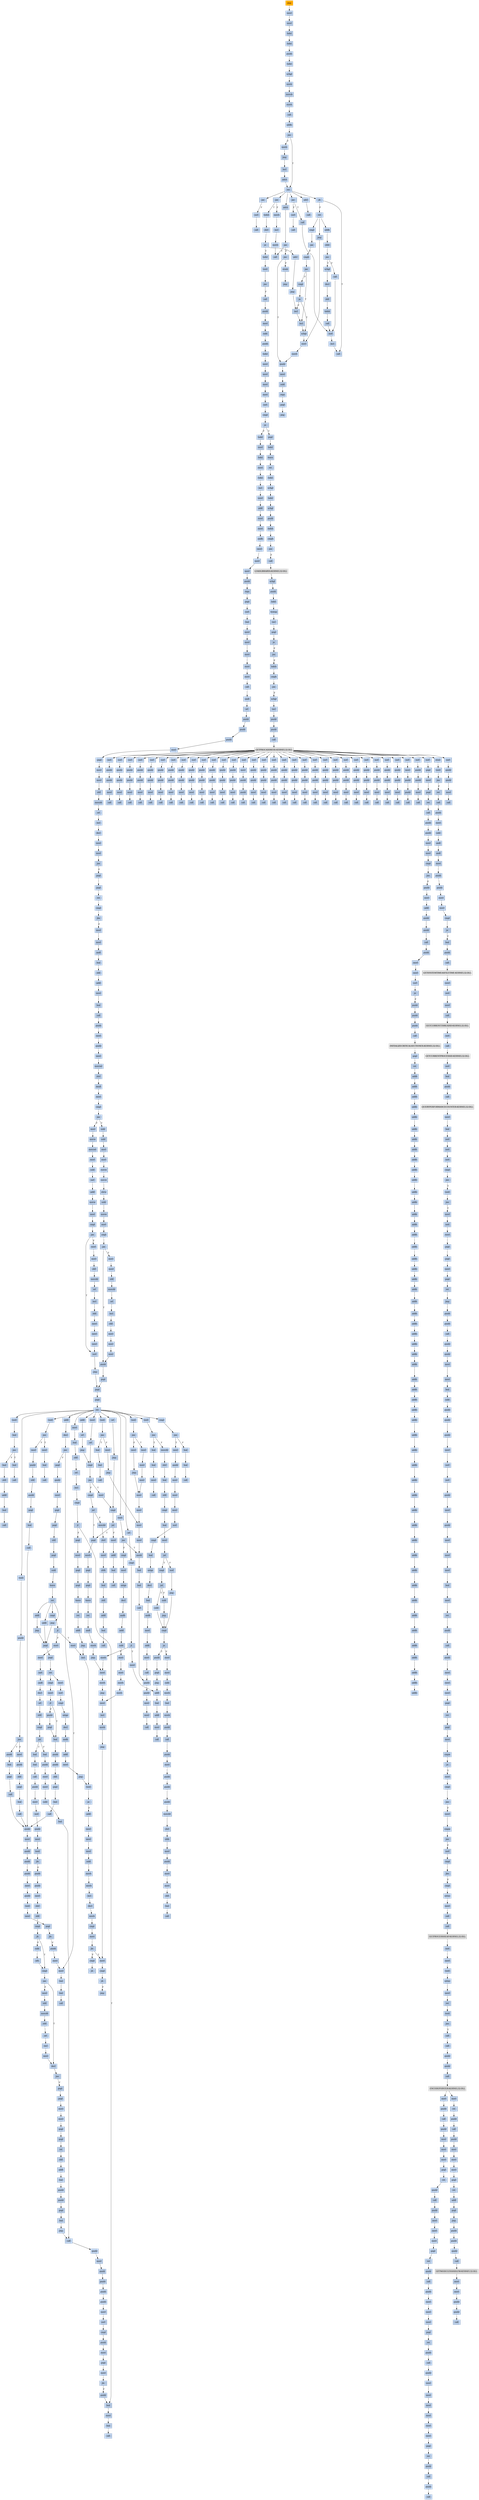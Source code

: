 strict digraph G {
	graph [bgcolor=transparent,
		name=G
	];
	node [color=lightsteelblue,
		fillcolor=lightsteelblue,
		shape=rectangle,
		style=filled
	];
	a0x0042f8f9jmp_0x00400154	[color=lightgrey,
		fillcolor=orange,
		label=jmp];
	a0x00400154movl_0x42401cUINT32_esi	[label=movl];
	a0x0042f8f9jmp_0x00400154 -> a0x00400154movl_0x42401cUINT32_esi	[color="#000000"];
	a0x00400159movl_esi_ebx	[label=movl];
	a0x00400154movl_0x42401cUINT32_esi -> a0x00400159movl_esi_ebx	[color="#000000"];
	a0x0040015blodsl_ds_esi__eax	[label=lodsl];
	a0x00400159movl_esi_ebx -> a0x0040015blodsl_ds_esi__eax	[color="#000000"];
	a0x0040015clodsl_ds_esi__eax	[label=lodsl];
	a0x0040015blodsl_ds_esi__eax -> a0x0040015clodsl_ds_esi__eax	[color="#000000"];
	a0x0040015dpushl_eax	[label=pushl];
	a0x0040015clodsl_ds_esi__eax -> a0x0040015dpushl_eax	[color="#000000"];
	a0x0040015elodsl_ds_esi__eax	[label=lodsl];
	a0x0040015dpushl_eax -> a0x0040015elodsl_ds_esi__eax	[color="#000000"];
	a0x0040015fxchgl_eax_edi	[label=xchgl];
	a0x0040015elodsl_ds_esi__eax -> a0x0040015fxchgl_eax_edi	[color="#000000"];
	a0x00400160movb_0xffffff80UINT8_dl	[label=movb];
	a0x0040015fxchgl_eax_edi -> a0x00400160movb_0xffffff80UINT8_dl	[color="#000000"];
	a0x00400162movsb_ds_esi__es_edi_	[label=movsb];
	a0x00400160movb_0xffffff80UINT8_dl -> a0x00400162movsb_ds_esi__es_edi_	[color="#000000"];
	a0x00400163movb_0xffffff80UINT8_dh	[label=movb];
	a0x00400162movsb_ds_esi__es_edi_ -> a0x00400163movb_0xffffff80UINT8_dh	[color="#000000"];
	a0x00400165call_ebx_	[label=call];
	a0x00400163movb_0xffffff80UINT8_dh -> a0x00400165call_ebx_	[color="#000000"];
	a0x0040012caddb_dl_dl	[label=addb];
	a0x00400165call_ebx_ -> a0x0040012caddb_dl_dl	[color="#000000"];
	a0x0040012ejne_0x40010b	[label=jne];
	a0x0040012caddb_dl_dl -> a0x0040012ejne_0x40010b	[color="#000000"];
	a0x00400130movb_esi__dl	[label=movb];
	a0x0040012ejne_0x40010b -> a0x00400130movb_esi__dl	[color="#000000",
		label=F];
	a0x0040010bret	[label=ret];
	a0x0040012ejne_0x40010b -> a0x0040010bret	[color="#000000",
		label=T];
	a0x00400132jmp_0x400108	[label=jmp];
	a0x00400130movb_esi__dl -> a0x00400132jmp_0x400108	[color="#000000"];
	a0x00400108incl_esi	[label=incl];
	a0x00400132jmp_0x400108 -> a0x00400108incl_esi	[color="#000000"];
	a0x00400109adcb_dl_dl	[label=adcb];
	a0x00400108incl_esi -> a0x00400109adcb_dl_dl	[color="#000000"];
	a0x00400109adcb_dl_dl -> a0x0040010bret	[color="#000000"];
	a0x00400167jae_0x400162	[label=jae];
	a0x0040010bret -> a0x00400167jae_0x400162	[color="#000000"];
	a0x0040016djae_0x400185	[label=jae];
	a0x0040010bret -> a0x0040016djae_0x400185	[color="#000000"];
	a0x00400173jae_0x400196	[label=jae];
	a0x0040010bret -> a0x00400173jae_0x400196	[color="#000000"];
	a0x0040017cadcb_al_al	[label=adcb];
	a0x0040010bret -> a0x0040017cadcb_al_al	[color="#000000"];
	a0x00424005adcl_ecx_ecx	[label=adcl];
	a0x0040010bret -> a0x00424005adcl_ecx_ecx	[color="#000000"];
	a0x00424009jb_0x00424003	[label=jb];
	a0x0040010bret -> a0x00424009jb_0x00424003	[color="#000000"];
	a0x00400169xorl_ecx_ecx	[label=xorl];
	a0x00400167jae_0x400162 -> a0x00400169xorl_ecx_ecx	[color="#000000",
		label=F];
	a0x0040016bcall_ebx_	[label=call];
	a0x00400169xorl_ecx_ecx -> a0x0040016bcall_ebx_	[color="#000000"];
	a0x0040016fxorl_eax_eax	[label=xorl];
	a0x0040016djae_0x400185 -> a0x0040016fxorl_eax_eax	[color="#000000",
		label=F];
	a0x00400185call_0x424000	[label=call];
	a0x0040016djae_0x400185 -> a0x00400185call_0x424000	[color="#000000",
		label=T];
	a0x00400171call_ebx_	[label=call];
	a0x0040016fxorl_eax_eax -> a0x00400171call_ebx_	[color="#000000"];
	a0x00400175movb_0xffffff80UINT8_dh	[label=movb];
	a0x00400173jae_0x400196 -> a0x00400175movb_0xffffff80UINT8_dh	[color="#000000",
		label=F];
	a0x00400196lodsb_ds_esi__al	[label=lodsb];
	a0x00400173jae_0x400196 -> a0x00400196lodsb_ds_esi__al	[color="#000000",
		label=T];
	a0x00400177incl_ecx	[label=incl];
	a0x00400175movb_0xffffff80UINT8_dh -> a0x00400177incl_ecx	[color="#000000"];
	a0x00400178movb_0x10UINT8_al	[label=movb];
	a0x00400177incl_ecx -> a0x00400178movb_0x10UINT8_al	[color="#000000"];
	a0x0040017acall_ebx_	[label=call];
	a0x00400178movb_0x10UINT8_al -> a0x0040017acall_ebx_	[color="#000000"];
	a0x0040017ejae_0x40017a	[label=jae];
	a0x0040017cadcb_al_al -> a0x0040017ejae_0x40017a	[color="#000000"];
	a0x0040017ejae_0x40017a -> a0x0040017acall_ebx_	[color="#000000",
		label=T];
	a0x00400180jne_0x4001c0	[label=jne];
	a0x0040017ejae_0x40017a -> a0x00400180jne_0x4001c0	[color="#000000",
		label=F];
	a0x00400182stosb_al_es_edi_	[label=stosb];
	a0x00400180jne_0x4001c0 -> a0x00400182stosb_al_es_edi_	[color="#000000",
		label=F];
	a0x004001c0pushl_esi	[label=pushl];
	a0x00400180jne_0x4001c0 -> a0x004001c0pushl_esi	[color="#000000",
		label=T];
	a0x00400183jmp_0x400165	[label=jmp];
	a0x00400182stosb_al_es_edi_ -> a0x00400183jmp_0x400165	[color="#000000"];
	a0x004001c1movl_edi_esi	[label=movl];
	a0x004001c0pushl_esi -> a0x004001c1movl_edi_esi	[color="#000000"];
	a0x004001c3subl_eax_esi	[label=subl];
	a0x004001c1movl_edi_esi -> a0x004001c3subl_eax_esi	[color="#000000"];
	a0x004001c5repz_movsb_ds_esi__es_edi_	[label=repz];
	a0x004001c3subl_eax_esi -> a0x004001c5repz_movsb_ds_esi__es_edi_	[color="#000000"];
	a0x004001c7popl_esi	[label=popl];
	a0x004001c5repz_movsb_ds_esi__es_edi_ -> a0x004001c7popl_esi	[color="#000000"];
	a0x004001c8jmp_0x400165	[label=jmp];
	a0x004001c7popl_esi -> a0x004001c8jmp_0x400165	[color="#000000"];
	a0x00400197shrl_eax	[label=shrl];
	a0x00400196lodsb_ds_esi__al -> a0x00400197shrl_eax	[color="#000000"];
	a0x00400199je_0x4001ca	[label=je];
	a0x00400197shrl_eax -> a0x00400199je_0x4001ca	[color="#000000"];
	a0x0040019badcl_ecx_ecx	[label=adcl];
	a0x00400199je_0x4001ca -> a0x0040019badcl_ecx_ecx	[color="#000000",
		label=F];
	a0x004001calodsl_ds_esi__eax	[label=lodsl];
	a0x00400199je_0x4001ca -> a0x004001calodsl_ds_esi__eax	[color="#000000",
		label=T];
	a0x0040019djmp_0x4001b9	[label=jmp];
	a0x0040019badcl_ecx_ecx -> a0x0040019djmp_0x4001b9	[color="#000000"];
	a0x004001b9incl_ecx	[label=incl];
	a0x0040019djmp_0x4001b9 -> a0x004001b9incl_ecx	[color="#000000"];
	a0x004001baincl_ecx	[label=incl];
	a0x004001b9incl_ecx -> a0x004001baincl_ecx	[color="#000000"];
	a0x004001bbxchgl_eax_ebp	[label=xchgl];
	a0x004001baincl_ecx -> a0x004001bbxchgl_eax_ebp	[color="#000000"];
	a0x004001bcmovl_ebp_eax	[label=movl];
	a0x004001bbxchgl_eax_ebp -> a0x004001bcmovl_ebp_eax	[color="#000000"];
	a0x004001bemovb_0x0UINT8_dh	[label=movb];
	a0x004001bcmovl_ebp_eax -> a0x004001bemovb_0x0UINT8_dh	[color="#000000"];
	a0x004001bemovb_0x0UINT8_dh -> a0x004001c0pushl_esi	[color="#000000"];
	a0x00424000xorl_ecx_ecx	[label=xorl];
	a0x00400185call_0x424000 -> a0x00424000xorl_ecx_ecx	[color="#000000"];
	a0x00424002incl_ecx	[label=incl];
	a0x00424000xorl_ecx_ecx -> a0x00424002incl_ecx	[color="#000000"];
	a0x00424003call_ebx_	[label=call];
	a0x00424002incl_ecx -> a0x00424003call_ebx_	[color="#000000"];
	a0x00424007call_ebx_	[label=call];
	a0x00424005adcl_ecx_ecx -> a0x00424007call_ebx_	[color="#000000"];
	a0x00424009jb_0x00424003 -> a0x00424003call_ebx_	[color="#000000",
		label=T];
	a0x0042400bret	[label=ret];
	a0x00424009jb_0x00424003 -> a0x0042400bret	[color="#000000",
		label=F];
	a0x0040018aaddb_dh_dh	[label=addb];
	a0x0042400bret -> a0x0040018aaddb_dh_dh	[color="#000000"];
	a0x004001a8cmpl_0x7d00UINT32_eax	[label=cmpl];
	a0x0042400bret -> a0x004001a8cmpl_0x7d00UINT32_eax	[color="#000000"];
	a0x00400194jmp_0x4001bc	[label=jmp];
	a0x0042400bret -> a0x00400194jmp_0x4001bc	[color="#000000"];
	a0x0040018csbbl_0x1UINT8_ecx	[label=sbbl];
	a0x0040018aaddb_dh_dh -> a0x0040018csbbl_0x1UINT8_ecx	[color="#000000"];
	a0x0040018fjne_0x40019f	[label=jne];
	a0x0040018csbbl_0x1UINT8_ecx -> a0x0040018fjne_0x40019f	[color="#000000"];
	a0x0040019fxchgl_eax_ecx	[label=xchgl];
	a0x0040018fjne_0x40019f -> a0x0040019fxchgl_eax_ecx	[color="#000000",
		label=T];
	a0x00400191call__4ebx_	[label=call];
	a0x0040018fjne_0x40019f -> a0x00400191call__4ebx_	[color="#000000",
		label=F];
	a0x004001a0decl_eax	[label=decl];
	a0x0040019fxchgl_eax_ecx -> a0x004001a0decl_eax	[color="#000000"];
	a0x004001a1shll_0x8UINT8_eax	[label=shll];
	a0x004001a0decl_eax -> a0x004001a1shll_0x8UINT8_eax	[color="#000000"];
	a0x004001a4lodsb_ds_esi__al	[label=lodsb];
	a0x004001a1shll_0x8UINT8_eax -> a0x004001a4lodsb_ds_esi__al	[color="#000000"];
	a0x004001a5call__4ebx_	[label=call];
	a0x004001a4lodsb_ds_esi__al -> a0x004001a5call__4ebx_	[color="#000000"];
	a0x004001a5call__4ebx_ -> a0x00424000xorl_ecx_ecx	[color="#000000"];
	a0x004001adjae_0x4001b9	[label=jae];
	a0x004001a8cmpl_0x7d00UINT32_eax -> a0x004001adjae_0x4001b9	[color="#000000"];
	a0x004001afcmpb_0x5UINT8_ah	[label=cmpb];
	a0x004001adjae_0x4001b9 -> a0x004001afcmpb_0x5UINT8_ah	[color="#000000",
		label=F];
	a0x004001b2jae_0x4001ba	[label=jae];
	a0x004001afcmpb_0x5UINT8_ah -> a0x004001b2jae_0x4001ba	[color="#000000"];
	a0x004001b2jae_0x4001ba -> a0x004001baincl_ecx	[color="#000000",
		label=T];
	a0x004001b4cmpl_0x7fUINT8_eax	[label=cmpl];
	a0x004001b2jae_0x4001ba -> a0x004001b4cmpl_0x7fUINT8_eax	[color="#000000",
		label=F];
	a0x004001b7ja_0x4001bb	[label=ja];
	a0x004001b4cmpl_0x7fUINT8_eax -> a0x004001b7ja_0x4001bb	[color="#000000"];
	a0x004001b7ja_0x4001bb -> a0x004001b9incl_ecx	[color="#000000",
		label=F];
	a0x004001b7ja_0x4001bb -> a0x004001bbxchgl_eax_ebp	[color="#000000",
		label=T];
	a0x00400191call__4ebx_ -> a0x00424000xorl_ecx_ecx	[color="#000000"];
	a0x00400194jmp_0x4001bc -> a0x004001bcmovl_ebp_eax	[color="#000000"];
	a0x004001cbtestl_eax_eax	[label=testl];
	a0x004001calodsl_ds_esi__eax -> a0x004001cbtestl_eax_eax	[color="#000000"];
	a0x004001cdjne_0x40015f	[label=jne];
	a0x004001cbtestl_eax_eax -> a0x004001cdjne_0x40015f	[color="#000000"];
	a0x004001cfcall_0x42fb75	[label=call];
	a0x004001cdjne_0x40015f -> a0x004001cfcall_0x42fb75	[color="#000000",
		label=F];
	a0x0042fb75pushl_ebp	[label=pushl];
	a0x004001cfcall_0x42fb75 -> a0x0042fb75pushl_ebp	[color="#000000"];
	a0x0042fb76movl_esp_ebp	[label=movl];
	a0x0042fb75pushl_ebp -> a0x0042fb76movl_esp_ebp	[color="#000000"];
	a0x0042fb78subl_0x40UINT8_esp	[label=subl];
	a0x0042fb76movl_esp_ebp -> a0x0042fb78subl_0x40UINT8_esp	[color="#000000"];
	a0x0042fb7bpushl_ebx	[label=pushl];
	a0x0042fb78subl_0x40UINT8_esp -> a0x0042fb7bpushl_ebx	[color="#000000"];
	a0x0042fb7clodsl_ds_esi__eax	[label=lodsl];
	a0x0042fb7bpushl_ebx -> a0x0042fb7clodsl_ds_esi__eax	[color="#000000"];
	a0x0042fb7dmovl_eax__40ebp_	[label=movl];
	a0x0042fb7clodsl_ds_esi__eax -> a0x0042fb7dmovl_eax__40ebp_	[color="#000000"];
	a0x0042fb80movl_esi__28ebp_	[label=movl];
	a0x0042fb7dmovl_eax__40ebp_ -> a0x0042fb80movl_esi__28ebp_	[color="#000000"];
	a0x0042fb83movl__40ebp__ebx	[label=movl];
	a0x0042fb80movl_esi__28ebp_ -> a0x0042fb83movl__40ebp__ebx	[color="#000000"];
	a0x0042fb86movl__28ebp__esi	[label=movl];
	a0x0042fb83movl__40ebp__ebx -> a0x0042fb86movl__28ebp__esi	[color="#000000"];
	a0x0042fb89xorl_eax_eax	[label=xorl];
	a0x0042fb86movl__28ebp__esi -> a0x0042fb89xorl_eax_eax	[color="#000000"];
	a0x0042fb8bcmpl_eax_esi_	[label=cmpl];
	a0x0042fb89xorl_eax_eax -> a0x0042fb8bcmpl_eax_esi_	[color="#000000"];
	a0x0042fb8dje_0x42fe45	[label=je];
	a0x0042fb8bcmpl_eax_esi_ -> a0x0042fb8dje_0x42fe45	[color="#000000"];
	a0x0042fb93lodsl_ds_esi__eax	[label=lodsl];
	a0x0042fb8dje_0x42fe45 -> a0x0042fb93lodsl_ds_esi__eax	[color="#000000",
		label=F];
	a0x0042fe45popl_ebx	[label=popl];
	a0x0042fb8dje_0x42fe45 -> a0x0042fe45popl_ebx	[color="#000000",
		label=T];
	a0x0042fb94movl_eax__40ebp_	[label=movl];
	a0x0042fb93lodsl_ds_esi__eax -> a0x0042fb94movl_eax__40ebp_	[color="#000000"];
	a0x0042fb97lodsl_ds_esi__eax	[label=lodsl];
	a0x0042fb94movl_eax__40ebp_ -> a0x0042fb97lodsl_ds_esi__eax	[color="#000000"];
	a0x0042fb98movl_eax__24ebp_	[label=movl];
	a0x0042fb97lodsl_ds_esi__eax -> a0x0042fb98movl_eax__24ebp_	[color="#000000"];
	a0x0042fb9blodsl_ds_esi__eax	[label=lodsl];
	a0x0042fb98movl_eax__24ebp_ -> a0x0042fb9blodsl_ds_esi__eax	[color="#000000"];
	a0x0042fb9cincl_esi	[label=incl];
	a0x0042fb9blodsl_ds_esi__eax -> a0x0042fb9cincl_esi	[color="#000000"];
	a0x0042fb9dmovl_esi__44ebp_	[label=movl];
	a0x0042fb9cincl_esi -> a0x0042fb9dmovl_esi__44ebp_	[color="#000000"];
	a0x0042fba0addl_eax_esi	[label=addl];
	a0x0042fb9dmovl_esi__44ebp_ -> a0x0042fba0addl_eax_esi	[color="#000000"];
	a0x0042fba2movl_esi__28ebp_	[label=movl];
	a0x0042fba0addl_eax_esi -> a0x0042fba2movl_esi__28ebp_	[color="#000000"];
	a0x0042fba5movl__44ebp__edx	[label=movl];
	a0x0042fba2movl_esi__28ebp_ -> a0x0042fba5movl__44ebp__edx	[color="#000000"];
	a0x0042fba8andb_0x0UINT8__1ebp_	[label=andb];
	a0x0042fba5movl__44ebp__edx -> a0x0042fba8andb_0x0UINT8__1ebp_	[color="#000000"];
	a0x0042fbacmovl_0x1b9bUINT32_ecx	[label=movl];
	a0x0042fba8andb_0x0UINT8__1ebp_ -> a0x0042fbacmovl_0x1b9bUINT32_ecx	[color="#000000"];
	a0x0042fbb1movl_0x4000400UINT32_eax	[label=movl];
	a0x0042fbacmovl_0x1b9bUINT32_ecx -> a0x0042fbb1movl_0x4000400UINT32_eax	[color="#000000"];
	a0x0042fbb6movl_ebx_edi	[label=movl];
	a0x0042fbb1movl_0x4000400UINT32_eax -> a0x0042fbb6movl_ebx_edi	[color="#000000"];
	a0x0042fbb8pushl_0x1UINT8	[label=pushl];
	a0x0042fbb6movl_ebx_edi -> a0x0042fbb8pushl_0x1UINT8	[color="#000000"];
	a0x0042fbbarepz_stosl_eax_es_edi_	[label=repz];
	a0x0042fbb8pushl_0x1UINT8 -> a0x0042fbbarepz_stosl_eax_es_edi_	[color="#000000"];
	a0x0042fbbcpopl_edi	[label=popl];
	a0x0042fbbarepz_stosl_eax_es_edi_ -> a0x0042fbbcpopl_edi	[color="#000000"];
	a0x0042fbbdxorl_esi_esi	[label=xorl];
	a0x0042fbbcpopl_edi -> a0x0042fbbdxorl_esi_esi	[color="#000000"];
	a0x0042fbbfleal__64ebp__ecx	[label=leal];
	a0x0042fbbdxorl_esi_esi -> a0x0042fbbfleal__64ebp__ecx	[color="#000000"];
	a0x0042fbc2movl_edi__20ebp_	[label=movl];
	a0x0042fbbfleal__64ebp__ecx -> a0x0042fbc2movl_edi__20ebp_	[color="#000000"];
	a0x0042fbc5movl_edi__16ebp_	[label=movl];
	a0x0042fbc2movl_edi__20ebp_ -> a0x0042fbc5movl_edi__16ebp_	[color="#000000"];
	a0x0042fbc8movl_edi__36ebp_	[label=movl];
	a0x0042fbc5movl_edi__16ebp_ -> a0x0042fbc8movl_edi__36ebp_	[color="#000000"];
	a0x0042fbcbmovl_esi__8ebp_	[label=movl];
	a0x0042fbc8movl_edi__36ebp_ -> a0x0042fbcbmovl_esi__8ebp_	[color="#000000"];
	a0x0042fbcemovl_esi__32ebp_	[label=movl];
	a0x0042fbcbmovl_esi__8ebp_ -> a0x0042fbcemovl_esi__32ebp_	[color="#000000"];
	a0x0042fbd1call_0x42f912	[label=call];
	a0x0042fbcemovl_esi__32ebp_ -> a0x0042fbd1call_0x42f912	[color="#000000"];
	a0x0042f912andl_0x0UINT8_0x8ecx_	[label=andl];
	a0x0042fbd1call_0x42f912 -> a0x0042f912andl_0x0UINT8_0x8ecx_	[color="#000000"];
	a0x0042f916orl_0xffffffffUINT8_0x4ecx_	[label=orl];
	a0x0042f912andl_0x0UINT8_0x8ecx_ -> a0x0042f916orl_0xffffffffUINT8_0x4ecx_	[color="#000000"];
	a0x0042f91apushl_esi	[label=pushl];
	a0x0042f916orl_0xffffffffUINT8_0x4ecx_ -> a0x0042f91apushl_esi	[color="#000000"];
	a0x0042f91bpushl_edi	[label=pushl];
	a0x0042f91apushl_esi -> a0x0042f91bpushl_edi	[color="#000000"];
	a0x0042f91cpushl_0x5UINT8	[label=pushl];
	a0x0042f91bpushl_edi -> a0x0042f91cpushl_0x5UINT8	[color="#000000"];
	a0x0042f91emovl_edx_ecx_	[label=movl];
	a0x0042f91cpushl_0x5UINT8 -> a0x0042f91emovl_edx_ecx_	[color="#000000"];
	a0x0042f920popl_edx	[label=popl];
	a0x0042f91emovl_edx_ecx_ -> a0x0042f920popl_edx	[color="#000000"];
	a0x0042f921movl_ecx__eax	[label=movl];
	a0x0042f920popl_edx -> a0x0042f921movl_ecx__eax	[color="#000000"];
	a0x0042f923movl_0x8ecx__esi	[label=movl];
	a0x0042f921movl_ecx__eax -> a0x0042f923movl_0x8ecx__esi	[color="#000000"];
	a0x0042f926shll_0x8UINT8_esi	[label=shll];
	a0x0042f923movl_0x8ecx__esi -> a0x0042f926shll_0x8UINT8_esi	[color="#000000"];
	a0x0042f929movzbl_eax__edi	[label=movzbl];
	a0x0042f926shll_0x8UINT8_esi -> a0x0042f929movzbl_eax__edi	[color="#000000"];
	a0x0042f92corl_edi_esi	[label=orl];
	a0x0042f929movzbl_eax__edi -> a0x0042f92corl_edi_esi	[color="#000000"];
	a0x0042f92eincl_eax	[label=incl];
	a0x0042f92corl_edi_esi -> a0x0042f92eincl_eax	[color="#000000"];
	a0x0042f92fdecl_edx	[label=decl];
	a0x0042f92eincl_eax -> a0x0042f92fdecl_edx	[color="#000000"];
	a0x0042f930movl_esi_0x8ecx_	[label=movl];
	a0x0042f92fdecl_edx -> a0x0042f930movl_esi_0x8ecx_	[color="#000000"];
	a0x0042f933movl_eax_ecx_	[label=movl];
	a0x0042f930movl_esi_0x8ecx_ -> a0x0042f933movl_eax_ecx_	[color="#000000"];
	a0x0042f935jne_0x42f921	[label=jne];
	a0x0042f933movl_eax_ecx_ -> a0x0042f935jne_0x42f921	[color="#000000"];
	a0x0042f937popl_edi	[label=popl];
	a0x0042f935jne_0x42f921 -> a0x0042f937popl_edi	[color="#000000",
		label=F];
	a0x0042f938popl_esi	[label=popl];
	a0x0042f937popl_edi -> a0x0042f938popl_esi	[color="#000000"];
	a0x0042f939ret	[label=ret];
	a0x0042f938popl_esi -> a0x0042f939ret	[color="#000000"];
	a0x0042fbd6cmpl_esi__40ebp_	[label=cmpl];
	a0x0042f939ret -> a0x0042fbd6cmpl_esi__40ebp_	[color="#000000"];
	a0x0042fbd9jbe_0x42fb86	[label=jbe];
	a0x0042fbd6cmpl_esi__40ebp_ -> a0x0042fbd9jbe_0x42fb86	[color="#000000"];
	a0x0042fbdbmovl__8ebp__eax	[label=movl];
	a0x0042fbd9jbe_0x42fb86 -> a0x0042fbdbmovl__8ebp__eax	[color="#000000",
		label=F];
	a0x0042fbdemovl_esi_ecx	[label=movl];
	a0x0042fbdbmovl__8ebp__eax -> a0x0042fbdemovl_esi_ecx	[color="#000000"];
	a0x0042fbe0andl_0x3UINT8_eax	[label=andl];
	a0x0042fbdemovl_esi_ecx -> a0x0042fbe0andl_0x3UINT8_eax	[color="#000000"];
	a0x0042fbe3leal__64ebp__edx	[label=leal];
	a0x0042fbe0andl_0x3UINT8_eax -> a0x0042fbe3leal__64ebp__edx	[color="#000000"];
	a0x0042fbe6shll_0x4UINT8_ecx	[label=shll];
	a0x0042fbe3leal__64ebp__edx -> a0x0042fbe6shll_0x4UINT8_ecx	[color="#000000"];
	a0x0042fbe9addl_eax_ecx	[label=addl];
	a0x0042fbe6shll_0x4UINT8_ecx -> a0x0042fbe9addl_eax_ecx	[color="#000000"];
	a0x0042fbebmovl_eax__12ebp_	[label=movl];
	a0x0042fbe9addl_eax_ecx -> a0x0042fbebmovl_eax__12ebp_	[color="#000000"];
	a0x0042fbeeleal_ebxecx2__ecx	[label=leal];
	a0x0042fbebmovl_eax__12ebp_ -> a0x0042fbeeleal_ebxecx2__ecx	[color="#000000"];
	a0x0042fbf1call_0x42f97e	[label=call];
	a0x0042fbeeleal_ebxecx2__ecx -> a0x0042fbf1call_0x42f97e	[color="#000000"];
	a0x0042f97epushl_esi	[label=pushl];
	a0x0042fbf1call_0x42f97e -> a0x0042f97epushl_esi	[color="#000000"];
	a0x0042f97fmovl_0x4edx__esi	[label=movl];
	a0x0042f97epushl_esi -> a0x0042f97fmovl_0x4edx__esi	[color="#000000"];
	a0x0042f982pushl_edi	[label=pushl];
	a0x0042f97fmovl_0x4edx__esi -> a0x0042f982pushl_edi	[color="#000000"];
	a0x0042f983movl_esi_eax	[label=movl];
	a0x0042f982pushl_edi -> a0x0042f983movl_esi_eax	[color="#000000"];
	a0x0042f985movzwl_ecx__edi	[label=movzwl];
	a0x0042f983movl_esi_eax -> a0x0042f985movzwl_ecx__edi	[color="#000000"];
	a0x0042f988shrl_0xbUINT8_eax	[label=shrl];
	a0x0042f985movzwl_ecx__edi -> a0x0042f988shrl_0xbUINT8_eax	[color="#000000"];
	a0x0042f98bimull_edi_eax	[label=imull];
	a0x0042f988shrl_0xbUINT8_eax -> a0x0042f98bimull_edi_eax	[color="#000000"];
	a0x0042f98emovl_0x8edx__edi	[label=movl];
	a0x0042f98bimull_edi_eax -> a0x0042f98emovl_0x8edx__edi	[color="#000000"];
	a0x0042f991cmpl_eax_edi	[label=cmpl];
	a0x0042f98emovl_0x8edx__edi -> a0x0042f991cmpl_eax_edi	[color="#000000"];
	a0x0042f993jae_0x42f9d4	[label=jae];
	a0x0042f991cmpl_eax_edi -> a0x0042f993jae_0x42f9d4	[color="#000000"];
	a0x0042f995movl_eax_0x4edx_	[label=movl];
	a0x0042f993jae_0x42f9d4 -> a0x0042f995movl_eax_0x4edx_	[color="#000000",
		label=F];
	a0x0042f9d4subl_eax_esi	[label=subl];
	a0x0042f993jae_0x42f9d4 -> a0x0042f9d4subl_eax_esi	[color="#000000",
		label=T];
	a0x0042f998movw_ecx__ax	[label=movw];
	a0x0042f995movl_eax_0x4edx_ -> a0x0042f998movw_ecx__ax	[color="#000000"];
	a0x0042f99bmovzwl_ax_esi	[label=movzwl];
	a0x0042f998movw_ecx__ax -> a0x0042f99bmovzwl_ax_esi	[color="#000000"];
	a0x0042f99emovl_0x800UINT32_edi	[label=movl];
	a0x0042f99bmovzwl_ax_esi -> a0x0042f99emovl_0x800UINT32_edi	[color="#000000"];
	a0x0042f9a3subl_esi_edi	[label=subl];
	a0x0042f99emovl_0x800UINT32_edi -> a0x0042f9a3subl_esi_edi	[color="#000000"];
	a0x0042f9a5sarl_0x5UINT8_edi	[label=sarl];
	a0x0042f9a3subl_esi_edi -> a0x0042f9a5sarl_0x5UINT8_edi	[color="#000000"];
	a0x0042f9a8addl_eax_edi	[label=addl];
	a0x0042f9a5sarl_0x5UINT8_edi -> a0x0042f9a8addl_eax_edi	[color="#000000"];
	a0x0042f9aamovw_di_ecx_	[label=movw];
	a0x0042f9a8addl_eax_edi -> a0x0042f9aamovw_di_ecx_	[color="#000000"];
	a0x0042f9admovl_0x4edx__eax	[label=movl];
	a0x0042f9aamovw_di_ecx_ -> a0x0042f9admovl_0x4edx__eax	[color="#000000"];
	a0x0042f9b0cmpl_0x1000000UINT32_eax	[label=cmpl];
	a0x0042f9admovl_0x4edx__eax -> a0x0042f9b0cmpl_0x1000000UINT32_eax	[color="#000000"];
	a0x0042f9b5jae_0x42f9d0	[label=jae];
	a0x0042f9b0cmpl_0x1000000UINT32_eax -> a0x0042f9b5jae_0x42f9d0	[color="#000000"];
	a0x0042f9d0xorl_eax_eax	[label=xorl];
	a0x0042f9b5jae_0x42f9d0 -> a0x0042f9d0xorl_eax_eax	[color="#000000",
		label=T];
	a0x0042f9b7movl_edx__ecx	[label=movl];
	a0x0042f9b5jae_0x42f9d0 -> a0x0042f9b7movl_edx__ecx	[color="#000000",
		label=F];
	a0x0042f9d2jmp_0x42fa13	[label=jmp];
	a0x0042f9d0xorl_eax_eax -> a0x0042f9d2jmp_0x42fa13	[color="#000000"];
	a0x0042fa13popl_edi	[label=popl];
	a0x0042f9d2jmp_0x42fa13 -> a0x0042fa13popl_edi	[color="#000000"];
	a0x0042fa14popl_esi	[label=popl];
	a0x0042fa13popl_edi -> a0x0042fa14popl_esi	[color="#000000"];
	a0x0042fa15ret	[label=ret];
	a0x0042fa14popl_esi -> a0x0042fa15ret	[color="#000000"];
	a0x0042fbf6testl_eax_eax	[label=testl];
	a0x0042fa15ret -> a0x0042fbf6testl_eax_eax	[color="#000000"];
	a0x0042fc6aorl__52ebp__eax	[label=orl];
	a0x0042fa15ret -> a0x0042fc6aorl__52ebp__eax	[color="#000000"];
	a0x0042fc95cmpl_0x1UINT8_eax	[label=cmpl];
	a0x0042fa15ret -> a0x0042fc95cmpl_0x1UINT8_eax	[color="#000000"];
	a0x0042fcadtestl_eax_eax	[label=testl];
	a0x0042fa15ret -> a0x0042fcadtestl_eax_eax	[color="#000000"];
	a0x0042fcc5testl_eax_eax	[label=testl];
	a0x0042fa15ret -> a0x0042fcc5testl_eax_eax	[color="#000000"];
	a0x0042fab9movl_eax_ebx	[label=movl];
	a0x0042fa15ret -> a0x0042fab9movl_eax_ebx	[color="#000000"];
	a0x0042fb03orl_eax_ebx	[label=orl];
	a0x0042fa15ret -> a0x0042fb03orl_eax_ebx	[color="#000000"];
	a0x0042fb1btestl_eax_eax	[label=testl];
	a0x0042fa15ret -> a0x0042fb1btestl_eax_eax	[color="#000000"];
	a0x0042fa39addl_esi_eax	[label=addl];
	a0x0042fa15ret -> a0x0042fa39addl_esi_eax	[color="#000000"];
	a0x0042fa78movl_edi_ecx	[label=movl];
	a0x0042fa15ret -> a0x0042fa78movl_edi_ecx	[color="#000000"];
	a0x0042fae7addl_ebx_ebx	[label=addl];
	a0x0042fa15ret -> a0x0042fae7addl_ebx_ebx	[color="#000000"];
	a0x0042fcfftestl_eax_eax	[label=testl];
	a0x0042fa15ret -> a0x0042fcfftestl_eax_eax	[color="#000000"];
	a0x0042fb3ftestl_eax_eax	[label=testl];
	a0x0042fa15ret -> a0x0042fb3ftestl_eax_eax	[color="#000000"];
	a0x0042fd17testl_eax_eax	[label=testl];
	a0x0042fa15ret -> a0x0042fd17testl_eax_eax	[color="#000000"];
	a0x0042fbf8jne_0x42fc7f	[label=jne];
	a0x0042fbf6testl_eax_eax -> a0x0042fbf8jne_0x42fc7f	[color="#000000"];
	a0x0042fbfemovzbl__1ebp__eax	[label=movzbl];
	a0x0042fbf8jne_0x42fc7f -> a0x0042fbfemovzbl__1ebp__eax	[color="#000000",
		label=F];
	a0x0042fc7fleal__64ebp__edx	[label=leal];
	a0x0042fbf8jne_0x42fc7f -> a0x0042fc7fleal__64ebp__edx	[color="#000000",
		label=T];
	a0x0042fc02shrl_0x4UINT8_eax	[label=shrl];
	a0x0042fbfemovzbl__1ebp__eax -> a0x0042fc02shrl_0x4UINT8_eax	[color="#000000"];
	a0x0042fc05leal_eaxeax2__eax	[label=leal];
	a0x0042fc02shrl_0x4UINT8_eax -> a0x0042fc05leal_eaxeax2__eax	[color="#000000"];
	a0x0042fc08shll_0x9UINT8_eax	[label=shll];
	a0x0042fc05leal_eaxeax2__eax -> a0x0042fc08shll_0x9UINT8_eax	[color="#000000"];
	a0x0042fc0bcmpl_0x4UINT8_esi	[label=cmpl];
	a0x0042fc08shll_0x9UINT8_eax -> a0x0042fc0bcmpl_0x4UINT8_esi	[color="#000000"];
	a0x0042fc0eleal_0xe6ceaxebx__ecx	[label=leal];
	a0x0042fc0bcmpl_0x4UINT8_esi -> a0x0042fc0eleal_0xe6ceaxebx__ecx	[color="#000000"];
	a0x0042fc15movl_ecx__12ebp_	[label=movl];
	a0x0042fc0eleal_0xe6ceaxebx__ecx -> a0x0042fc15movl_ecx__12ebp_	[color="#000000"];
	a0x0042fc18jnl_0x42fc1e	[label=jnl];
	a0x0042fc15movl_ecx__12ebp_ -> a0x0042fc18jnl_0x42fc1e	[color="#000000"];
	a0x0042fc1axorl_esi_esi	[label=xorl];
	a0x0042fc18jnl_0x42fc1e -> a0x0042fc1axorl_esi_esi	[color="#000000",
		label=F];
	a0x0042fc1ecmpl_0xaUINT8_esi	[label=cmpl];
	a0x0042fc18jnl_0x42fc1e -> a0x0042fc1ecmpl_0xaUINT8_esi	[color="#000000",
		label=T];
	a0x0042fc1cjmp_0x42fc2b	[label=jmp];
	a0x0042fc1axorl_esi_esi -> a0x0042fc1cjmp_0x42fc2b	[color="#000000"];
	a0x0042fc2bcmpl_0x0UINT8__32ebp_	[label=cmpl];
	a0x0042fc1cjmp_0x42fc2b -> a0x0042fc2bcmpl_0x0UINT8__32ebp_	[color="#000000"];
	a0x0042fc2fje_0x42fc53	[label=je];
	a0x0042fc2bcmpl_0x0UINT8__32ebp_ -> a0x0042fc2fje_0x42fc53	[color="#000000"];
	a0x0042fc53pushl_0x1UINT8	[label=pushl];
	a0x0042fc2fje_0x42fc53 -> a0x0042fc53pushl_0x1UINT8	[color="#000000",
		label=T];
	a0x0042fc31movl__8ebp__eax	[label=movl];
	a0x0042fc2fje_0x42fc53 -> a0x0042fc31movl__8ebp__eax	[color="#000000",
		label=F];
	a0x0042fc55popl_eax	[label=popl];
	a0x0042fc53pushl_0x1UINT8 -> a0x0042fc55popl_eax	[color="#000000"];
	a0x0042fc56jmp_0x42fc5b	[label=jmp];
	a0x0042fc55popl_eax -> a0x0042fc56jmp_0x42fc5b	[color="#000000"];
	a0x0042fc5baddl_eax_eax	[label=addl];
	a0x0042fc56jmp_0x42fc5b -> a0x0042fc5baddl_eax_eax	[color="#000000"];
	a0x0042fc5dleal__64ebp__edx	[label=leal];
	a0x0042fc5baddl_eax_eax -> a0x0042fc5dleal__64ebp__edx	[color="#000000"];
	a0x0042fc60addl_eax_ecx	[label=addl];
	a0x0042fc5dleal__64ebp__edx -> a0x0042fc60addl_eax_ecx	[color="#000000"];
	a0x0042fc62movl_eax__52ebp_	[label=movl];
	a0x0042fc60addl_eax_ecx -> a0x0042fc62movl_eax__52ebp_	[color="#000000"];
	a0x0042fc65call_0x42f97e	[label=call];
	a0x0042fc62movl_eax__52ebp_ -> a0x0042fc65call_0x42f97e	[color="#000000"];
	a0x0042fc6dcmpl_0x100UINT32_eax	[label=cmpl];
	a0x0042fc6aorl__52ebp__eax -> a0x0042fc6dcmpl_0x100UINT32_eax	[color="#000000"];
	a0x0042fc72jl_0x42fc58	[label=jl];
	a0x0042fc6dcmpl_0x100UINT32_eax -> a0x0042fc72jl_0x42fc58	[color="#000000"];
	a0x0042fc58movl__12ebp__ecx	[label=movl];
	a0x0042fc72jl_0x42fc58 -> a0x0042fc58movl__12ebp__ecx	[color="#000000",
		label=T];
	a0x0042fc74movb_al__1ebp_	[label=movb];
	a0x0042fc72jl_0x42fc58 -> a0x0042fc74movb_al__1ebp_	[color="#000000",
		label=F];
	a0x0042fc58movl__12ebp__ecx -> a0x0042fc5baddl_eax_eax	[color="#000000"];
	a0x0042f9d6subl_eax_edi	[label=subl];
	a0x0042f9d4subl_eax_esi -> a0x0042f9d6subl_eax_edi	[color="#000000"];
	a0x0042f9d8movl_esi_0x4edx_	[label=movl];
	a0x0042f9d6subl_eax_edi -> a0x0042f9d8movl_esi_0x4edx_	[color="#000000"];
	a0x0042f9dbmovl_edi_0x8edx_	[label=movl];
	a0x0042f9d8movl_esi_0x4edx_ -> a0x0042f9dbmovl_edi_0x8edx_	[color="#000000"];
	a0x0042f9demovw_ecx__ax	[label=movw];
	a0x0042f9dbmovl_edi_0x8edx_ -> a0x0042f9demovw_ecx__ax	[color="#000000"];
	a0x0042f9e1movw_ax_si	[label=movw];
	a0x0042f9demovw_ecx__ax -> a0x0042f9e1movw_ax_si	[color="#000000"];
	a0x0042f9e4shrw_0x5UINT8_si	[label=shrw];
	a0x0042f9e1movw_ax_si -> a0x0042f9e4shrw_0x5UINT8_si	[color="#000000"];
	a0x0042f9e8subl_esi_eax	[label=subl];
	a0x0042f9e4shrw_0x5UINT8_si -> a0x0042f9e8subl_esi_eax	[color="#000000"];
	a0x0042f9eamovw_ax_ecx_	[label=movw];
	a0x0042f9e8subl_esi_eax -> a0x0042f9eamovw_ax_ecx_	[color="#000000"];
	a0x0042f9edmovl_0x4edx__eax	[label=movl];
	a0x0042f9eamovw_ax_ecx_ -> a0x0042f9edmovl_0x4edx__eax	[color="#000000"];
	a0x0042f9f0cmpl_0x1000000UINT32_eax	[label=cmpl];
	a0x0042f9edmovl_0x4edx__eax -> a0x0042f9f0cmpl_0x1000000UINT32_eax	[color="#000000"];
	a0x0042f9f5jae_0x42fa10	[label=jae];
	a0x0042f9f0cmpl_0x1000000UINT32_eax -> a0x0042f9f5jae_0x42fa10	[color="#000000"];
	a0x0042fa10pushl_0x1UINT8	[label=pushl];
	a0x0042f9f5jae_0x42fa10 -> a0x0042fa10pushl_0x1UINT8	[color="#000000",
		label=T];
	a0x0042f9f7movl_edx__ecx	[label=movl];
	a0x0042f9f5jae_0x42fa10 -> a0x0042f9f7movl_edx__ecx	[color="#000000",
		label=F];
	a0x0042fa12popl_eax	[label=popl];
	a0x0042fa10pushl_0x1UINT8 -> a0x0042fa12popl_eax	[color="#000000"];
	a0x0042fa12popl_eax -> a0x0042fa13popl_edi	[color="#000000"];
	a0x0042f9f9movl_0x8edx__esi	[label=movl];
	a0x0042f9f7movl_edx__ecx -> a0x0042f9f9movl_0x8edx__esi	[color="#000000"];
	a0x0042f9fcshll_0x8UINT8_esi	[label=shll];
	a0x0042f9f9movl_0x8edx__esi -> a0x0042f9fcshll_0x8UINT8_esi	[color="#000000"];
	a0x0042f9ffmovzbl_ecx__edi	[label=movzbl];
	a0x0042f9fcshll_0x8UINT8_esi -> a0x0042f9ffmovzbl_ecx__edi	[color="#000000"];
	a0x0042fa02orl_edi_esi	[label=orl];
	a0x0042f9ffmovzbl_ecx__edi -> a0x0042fa02orl_edi_esi	[color="#000000"];
	a0x0042fa04incl_ecx	[label=incl];
	a0x0042fa02orl_edi_esi -> a0x0042fa04incl_ecx	[color="#000000"];
	a0x0042fa05shll_0x8UINT8_eax	[label=shll];
	a0x0042fa04incl_ecx -> a0x0042fa05shll_0x8UINT8_eax	[color="#000000"];
	a0x0042fa08movl_esi_0x8edx_	[label=movl];
	a0x0042fa05shll_0x8UINT8_eax -> a0x0042fa08movl_esi_0x8edx_	[color="#000000"];
	a0x0042fa0bmovl_ecx_edx_	[label=movl];
	a0x0042fa08movl_esi_0x8edx_ -> a0x0042fa0bmovl_ecx_edx_	[color="#000000"];
	a0x0042fa0dmovl_eax_0x4edx_	[label=movl];
	a0x0042fa0bmovl_ecx_edx_ -> a0x0042fa0dmovl_eax_0x4edx_	[color="#000000"];
	a0x0042fa0dmovl_eax_0x4edx_ -> a0x0042fa10pushl_0x1UINT8	[color="#000000"];
	a0x0042fc77movl__24ebp__eax	[label=movl];
	a0x0042fc74movb_al__1ebp_ -> a0x0042fc77movl__24ebp__eax	[color="#000000"];
	a0x0042fc7amovb__1ebp__cl	[label=movb];
	a0x0042fc77movl__24ebp__eax -> a0x0042fc7amovb__1ebp__cl	[color="#000000"];
	a0x0042fc7djmp_0x42fce5	[label=jmp];
	a0x0042fc7amovb__1ebp__cl -> a0x0042fc7djmp_0x42fce5	[color="#000000"];
	a0x0042fce5movl__8ebp__edx	[label=movl];
	a0x0042fc7djmp_0x42fce5 -> a0x0042fce5movl__8ebp__edx	[color="#000000"];
	a0x0042fce8incl__8ebp_	[label=incl];
	a0x0042fce5movl__8ebp__edx -> a0x0042fce8incl__8ebp_	[color="#000000"];
	a0x0042fcebmovb_cl_edxeax_	[label=movb];
	a0x0042fce8incl__8ebp_ -> a0x0042fcebmovb_cl_edxeax_	[color="#000000"];
	a0x0042fceejmp_0x42fe34	[label=jmp];
	a0x0042fcebmovb_cl_edxeax_ -> a0x0042fceejmp_0x42fe34	[color="#000000"];
	a0x0042fe34movl__8ebp__eax	[label=movl];
	a0x0042fceejmp_0x42fe34 -> a0x0042fe34movl__8ebp__eax	[color="#000000"];
	a0x0042fe37cmpl__40ebp__eax	[label=cmpl];
	a0x0042fe34movl__8ebp__eax -> a0x0042fe37cmpl__40ebp__eax	[color="#000000"];
	a0x0042fe3ajb_0x42fbdb	[label=jb];
	a0x0042fe37cmpl__40ebp__eax -> a0x0042fe3ajb_0x42fbdb	[color="#000000"];
	a0x0042fe40jmp_0x42fb86	[label=jmp];
	a0x0042fe3ajb_0x42fbdb -> a0x0042fe40jmp_0x42fb86	[color="#000000",
		label=F];
	a0x0042f9b9movl_0x8edx__esi	[label=movl];
	a0x0042f9b7movl_edx__ecx -> a0x0042f9b9movl_0x8edx__esi	[color="#000000"];
	a0x0042f9bcshll_0x8UINT8_esi	[label=shll];
	a0x0042f9b9movl_0x8edx__esi -> a0x0042f9bcshll_0x8UINT8_esi	[color="#000000"];
	a0x0042f9bfmovzbl_ecx__edi	[label=movzbl];
	a0x0042f9bcshll_0x8UINT8_esi -> a0x0042f9bfmovzbl_ecx__edi	[color="#000000"];
	a0x0042f9c2orl_edi_esi	[label=orl];
	a0x0042f9bfmovzbl_ecx__edi -> a0x0042f9c2orl_edi_esi	[color="#000000"];
	a0x0042f9c4incl_ecx	[label=incl];
	a0x0042f9c2orl_edi_esi -> a0x0042f9c4incl_ecx	[color="#000000"];
	a0x0042f9c5shll_0x8UINT8_eax	[label=shll];
	a0x0042f9c4incl_ecx -> a0x0042f9c5shll_0x8UINT8_eax	[color="#000000"];
	a0x0042f9c8movl_esi_0x8edx_	[label=movl];
	a0x0042f9c5shll_0x8UINT8_eax -> a0x0042f9c8movl_esi_0x8edx_	[color="#000000"];
	a0x0042f9cbmovl_ecx_edx_	[label=movl];
	a0x0042f9c8movl_esi_0x8edx_ -> a0x0042f9cbmovl_ecx_edx_	[color="#000000"];
	a0x0042f9cdmovl_eax_0x4edx_	[label=movl];
	a0x0042f9cbmovl_ecx_edx_ -> a0x0042f9cdmovl_eax_0x4edx_	[color="#000000"];
	a0x0042f9cdmovl_eax_0x4edx_ -> a0x0042f9d0xorl_eax_eax	[color="#000000"];
	a0x0042fc82leal_0x180ebxesi2__ecx	[label=leal];
	a0x0042fc7fleal__64ebp__edx -> a0x0042fc82leal_0x180ebxesi2__ecx	[color="#000000"];
	a0x0042fc89movl_0x1UINT32__32ebp_	[label=movl];
	a0x0042fc82leal_0x180ebxesi2__ecx -> a0x0042fc89movl_0x1UINT32__32ebp_	[color="#000000"];
	a0x0042fc90call_0x42f97e	[label=call];
	a0x0042fc89movl_0x1UINT32__32ebp_ -> a0x0042fc90call_0x42f97e	[color="#000000"];
	a0x0042fc98jne_0x42fd5d	[label=jne];
	a0x0042fc95cmpl_0x1UINT8_eax -> a0x0042fc98jne_0x42fd5d	[color="#000000"];
	a0x0042fc9eleal__64ebp__edx	[label=leal];
	a0x0042fc98jne_0x42fd5d -> a0x0042fc9eleal__64ebp__edx	[color="#000000",
		label=F];
	a0x0042fd5dmovl__16ebp__eax	[label=movl];
	a0x0042fc98jne_0x42fd5d -> a0x0042fd5dmovl__16ebp__eax	[color="#000000",
		label=T];
	a0x0042fca1leal_0x198ebxesi2__ecx	[label=leal];
	a0x0042fc9eleal__64ebp__edx -> a0x0042fca1leal_0x198ebxesi2__ecx	[color="#000000"];
	a0x0042fca8call_0x42f97e	[label=call];
	a0x0042fca1leal_0x198ebxesi2__ecx -> a0x0042fca8call_0x42f97e	[color="#000000"];
	a0x0042fcafleal__64ebp__edx	[label=leal];
	a0x0042fcadtestl_eax_eax -> a0x0042fcafleal__64ebp__edx	[color="#000000"];
	a0x0042fcb2jne_0x42fcf3	[label=jne];
	a0x0042fcafleal__64ebp__edx -> a0x0042fcb2jne_0x42fcf3	[color="#000000"];
	a0x0042fcb4leal_0xfesi__eax	[label=leal];
	a0x0042fcb2jne_0x42fcf3 -> a0x0042fcb4leal_0xfesi__eax	[color="#000000",
		label=F];
	a0x0042fcf3leal_0x1b0ebxesi2__ecx	[label=leal];
	a0x0042fcb2jne_0x42fcf3 -> a0x0042fcf3leal_0x1b0ebxesi2__ecx	[color="#000000",
		label=T];
	a0x0042fcb7shll_0x4UINT8_eax	[label=shll];
	a0x0042fcb4leal_0xfesi__eax -> a0x0042fcb7shll_0x4UINT8_eax	[color="#000000"];
	a0x0042fcbaaddl__12ebp__eax	[label=addl];
	a0x0042fcb7shll_0x4UINT8_eax -> a0x0042fcbaaddl__12ebp__eax	[color="#000000"];
	a0x0042fcbdleal_ebxeax2__ecx	[label=leal];
	a0x0042fcbaaddl__12ebp__eax -> a0x0042fcbdleal_ebxeax2__ecx	[color="#000000"];
	a0x0042fcc0call_0x42f97e	[label=call];
	a0x0042fcbdleal_ebxeax2__ecx -> a0x0042fcc0call_0x42f97e	[color="#000000"];
	a0x0042fcc7jne_0x42fd34	[label=jne];
	a0x0042fcc5testl_eax_eax -> a0x0042fcc7jne_0x42fd34	[color="#000000"];
	a0x0042fcc9cmpl_0x7UINT8_esi	[label=cmpl];
	a0x0042fcc7jne_0x42fd34 -> a0x0042fcc9cmpl_0x7UINT8_esi	[color="#000000",
		label=F];
	a0x0042fd34pushl__12ebp_	[label=pushl];
	a0x0042fcc7jne_0x42fd34 -> a0x0042fd34pushl__12ebp_	[color="#000000",
		label=T];
	a0x0042fcccmovl__8ebp__ecx	[label=movl];
	a0x0042fcc9cmpl_0x7UINT8_esi -> a0x0042fcccmovl__8ebp__ecx	[color="#000000"];
	a0x0042fccfsetge_al	[label=setge];
	a0x0042fcccmovl__8ebp__ecx -> a0x0042fccfsetge_al	[color="#000000"];
	a0x0042fcd2decl_eax	[label=decl];
	a0x0042fccfsetge_al -> a0x0042fcd2decl_eax	[color="#000000"];
	a0x0042fcd3andb_0xfffffffeUINT8_al	[label=andb];
	a0x0042fcd2decl_eax -> a0x0042fcd3andb_0xfffffffeUINT8_al	[color="#000000"];
	a0x0042fcd5addl_0xbUINT8_eax	[label=addl];
	a0x0042fcd3andb_0xfffffffeUINT8_al -> a0x0042fcd5addl_0xbUINT8_eax	[color="#000000"];
	a0x0042fcd8subl_edi_ecx	[label=subl];
	a0x0042fcd5addl_0xbUINT8_eax -> a0x0042fcd8subl_edi_ecx	[color="#000000"];
	a0x0042fcdamovl_eax_esi	[label=movl];
	a0x0042fcd8subl_edi_ecx -> a0x0042fcdamovl_eax_esi	[color="#000000"];
	a0x0042fcdcmovl__24ebp__eax	[label=movl];
	a0x0042fcdamovl_eax_esi -> a0x0042fcdcmovl__24ebp__eax	[color="#000000"];
	a0x0042fcdfmovb_ecxeax__cl	[label=movb];
	a0x0042fcdcmovl__24ebp__eax -> a0x0042fcdfmovb_ecxeax__cl	[color="#000000"];
	a0x0042fce2movb_cl__1ebp_	[label=movb];
	a0x0042fcdfmovb_ecxeax__cl -> a0x0042fce2movb_cl__1ebp_	[color="#000000"];
	a0x0042fce2movb_cl__1ebp_ -> a0x0042fce5movl__8ebp__edx	[color="#000000"];
	a0x0042fc21jnl_0x42fc28	[label=jnl];
	a0x0042fc1ecmpl_0xaUINT8_esi -> a0x0042fc21jnl_0x42fc28	[color="#000000"];
	a0x0042fc23subl_0x3UINT8_esi	[label=subl];
	a0x0042fc21jnl_0x42fc28 -> a0x0042fc23subl_0x3UINT8_esi	[color="#000000",
		label=F];
	a0x0042fc28subl_0x6UINT8_esi	[label=subl];
	a0x0042fc21jnl_0x42fc28 -> a0x0042fc28subl_0x6UINT8_esi	[color="#000000",
		label=T];
	a0x0042fc26jmp_0x42fc2b	[label=jmp];
	a0x0042fc23subl_0x3UINT8_esi -> a0x0042fc26jmp_0x42fc2b	[color="#000000"];
	a0x0042fc26jmp_0x42fc2b -> a0x0042fc2bcmpl_0x0UINT8__32ebp_	[color="#000000"];
	a0x0042fc34movl__24ebp__edx	[label=movl];
	a0x0042fc31movl__8ebp__eax -> a0x0042fc34movl__24ebp__edx	[color="#000000"];
	a0x0042fc37subl_edi_eax	[label=subl];
	a0x0042fc34movl__24ebp__edx -> a0x0042fc37subl_edi_eax	[color="#000000"];
	a0x0042fc39movb_eaxedx__al	[label=movb];
	a0x0042fc37subl_edi_eax -> a0x0042fc39movb_eaxedx__al	[color="#000000"];
	a0x0042fc3cleal__64ebp__edx	[label=leal];
	a0x0042fc39movb_eaxedx__al -> a0x0042fc3cleal__64ebp__edx	[color="#000000"];
	a0x0042fc3fmovb_al__48ebp_	[label=movb];
	a0x0042fc3cleal__64ebp__edx -> a0x0042fc3fmovb_al__48ebp_	[color="#000000"];
	a0x0042fc42pushl__48ebp_	[label=pushl];
	a0x0042fc3fmovb_al__48ebp_ -> a0x0042fc42pushl__48ebp_	[color="#000000"];
	a0x0042fc45call_0x42fa92	[label=call];
	a0x0042fc42pushl__48ebp_ -> a0x0042fc45call_0x42fa92	[color="#000000"];
	a0x0042fa92pushl_ebp	[label=pushl];
	a0x0042fc45call_0x42fa92 -> a0x0042fa92pushl_ebp	[color="#000000"];
	a0x0042fa93movl_esp_ebp	[label=movl];
	a0x0042fa92pushl_ebp -> a0x0042fa93movl_esp_ebp	[color="#000000"];
	a0x0042fa95pushl_ecx	[label=pushl];
	a0x0042fa93movl_esp_ebp -> a0x0042fa95pushl_ecx	[color="#000000"];
	a0x0042fa96pushl_ebx	[label=pushl];
	a0x0042fa95pushl_ecx -> a0x0042fa96pushl_ebx	[color="#000000"];
	a0x0042fa97pushl_esi	[label=pushl];
	a0x0042fa96pushl_ebx -> a0x0042fa97pushl_esi	[color="#000000"];
	a0x0042fa98movzbl_0x8ebp__esi	[label=movzbl];
	a0x0042fa97pushl_esi -> a0x0042fa98movzbl_0x8ebp__esi	[color="#000000"];
	a0x0042fa9cshrl_0x7UINT8_esi	[label=shrl];
	a0x0042fa98movzbl_0x8ebp__esi -> a0x0042fa9cshrl_0x7UINT8_esi	[color="#000000"];
	a0x0042fa9fshlb_0x8ebp_	[label=shlb];
	a0x0042fa9cshrl_0x7UINT8_esi -> a0x0042fa9fshlb_0x8ebp_	[color="#000000"];
	a0x0042faa2movl_esi_eax	[label=movl];
	a0x0042fa9fshlb_0x8ebp_ -> a0x0042faa2movl_esi_eax	[color="#000000"];
	a0x0042faa4pushl_edi	[label=pushl];
	a0x0042faa2movl_esi_eax -> a0x0042faa4pushl_edi	[color="#000000"];
	a0x0042faa5movl_ecx_edi	[label=movl];
	a0x0042faa4pushl_edi -> a0x0042faa5movl_ecx_edi	[color="#000000"];
	a0x0042faa7movl_edx__4ebp_	[label=movl];
	a0x0042faa5movl_ecx_edi -> a0x0042faa7movl_edx__4ebp_	[color="#000000"];
	a0x0042faaashll_0x9UINT8_eax	[label=shll];
	a0x0042faa7movl_edx__4ebp_ -> a0x0042faaashll_0x9UINT8_eax	[color="#000000"];
	a0x0042faadleal_0x202eaxedi__ecx	[label=leal];
	a0x0042faaashll_0x9UINT8_eax -> a0x0042faadleal_0x202eaxedi__ecx	[color="#000000"];
	a0x0042fab4call_0x42f97e	[label=call];
	a0x0042faadleal_0x202eaxedi__ecx -> a0x0042fab4call_0x42f97e	[color="#000000"];
	a0x0042fabborl_0x2UINT8_ebx	[label=orl];
	a0x0042fab9movl_eax_ebx -> a0x0042fabborl_0x2UINT8_ebx	[color="#000000"];
	a0x0042fabecmpl_eax_esi	[label=cmpl];
	a0x0042fabborl_0x2UINT8_ebx -> a0x0042fabecmpl_eax_esi	[color="#000000"];
	a0x0042fac0jne_0x42faed	[label=jne];
	a0x0042fabecmpl_eax_esi -> a0x0042fac0jne_0x42faed	[color="#000000"];
	a0x0042faedmovl_0x100UINT32_esi	[label=movl];
	a0x0042fac0jne_0x42faed -> a0x0042faedmovl_0x100UINT32_esi	[color="#000000",
		label=T];
	a0x0042fac2cmpl_0x100UINT32_ebx	[label=cmpl];
	a0x0042fac0jne_0x42faed -> a0x0042fac2cmpl_0x100UINT32_ebx	[color="#000000",
		label=F];
	a0x0042faf2cmpl_esi_ebx	[label=cmpl];
	a0x0042faedmovl_0x100UINT32_esi -> a0x0042faf2cmpl_esi_ebx	[color="#000000"];
	a0x0042faf4jnl_0x42fb07	[label=jnl];
	a0x0042faf2cmpl_esi_ebx -> a0x0042faf4jnl_0x42fb07	[color="#000000"];
	a0x0042faf6movl__4ebp__edx	[label=movl];
	a0x0042faf4jnl_0x42fb07 -> a0x0042faf6movl__4ebp__edx	[color="#000000",
		label=F];
	a0x0042fb07popl_edi	[label=popl];
	a0x0042faf4jnl_0x42fb07 -> a0x0042fb07popl_edi	[color="#000000",
		label=T];
	a0x0042faf9addl_ebx_ebx	[label=addl];
	a0x0042faf6movl__4ebp__edx -> a0x0042faf9addl_ebx_ebx	[color="#000000"];
	a0x0042fafbleal_ebxedi__ecx	[label=leal];
	a0x0042faf9addl_ebx_ebx -> a0x0042fafbleal_ebxedi__ecx	[color="#000000"];
	a0x0042fafecall_0x42f97e	[label=call];
	a0x0042fafbleal_ebxedi__ecx -> a0x0042fafecall_0x42f97e	[color="#000000"];
	a0x0042fb05jmp_0x42faf2	[label=jmp];
	a0x0042fb03orl_eax_ebx -> a0x0042fb05jmp_0x42faf2	[color="#000000"];
	a0x0042fb05jmp_0x42faf2 -> a0x0042faf2cmpl_esi_ebx	[color="#000000"];
	a0x0042fb08movb_bl_al	[label=movb];
	a0x0042fb07popl_edi -> a0x0042fb08movb_bl_al	[color="#000000"];
	a0x0042fb0apopl_esi	[label=popl];
	a0x0042fb08movb_bl_al -> a0x0042fb0apopl_esi	[color="#000000"];
	a0x0042fb0bpopl_ebx	[label=popl];
	a0x0042fb0apopl_esi -> a0x0042fb0bpopl_ebx	[color="#000000"];
	a0x0042fb0cleave_	[label=leave];
	a0x0042fb0bpopl_ebx -> a0x0042fb0cleave_	[color="#000000"];
	a0x0042fb0dret_0x4UINT16	[label=ret];
	a0x0042fb0cleave_ -> a0x0042fb0dret_0x4UINT16	[color="#000000"];
	a0x0042fc4aandl_0x0UINT8__32ebp_	[label=andl];
	a0x0042fb0dret_0x4UINT16 -> a0x0042fc4aandl_0x0UINT8__32ebp_	[color="#000000"];
	a0x0042fc4emovb_al__1ebp_	[label=movb];
	a0x0042fc4aandl_0x0UINT8__32ebp_ -> a0x0042fc4emovb_al__1ebp_	[color="#000000"];
	a0x0042fc51jmp_0x42fc77	[label=jmp];
	a0x0042fc4emovb_al__1ebp_ -> a0x0042fc51jmp_0x42fc77	[color="#000000"];
	a0x0042fc51jmp_0x42fc77 -> a0x0042fc77movl__24ebp__eax	[color="#000000"];
	a0x0042fd60pushl__12ebp_	[label=pushl];
	a0x0042fd5dmovl__16ebp__eax -> a0x0042fd60pushl__12ebp_	[color="#000000"];
	a0x0042fd63movl_eax__36ebp_	[label=movl];
	a0x0042fd60pushl__12ebp_ -> a0x0042fd63movl_eax__36ebp_	[color="#000000"];
	a0x0042fd66movl__20ebp__eax	[label=movl];
	a0x0042fd63movl_eax__36ebp_ -> a0x0042fd66movl__20ebp__eax	[color="#000000"];
	a0x0042fd69movl_eax__16ebp_	[label=movl];
	a0x0042fd66movl__20ebp__eax -> a0x0042fd69movl_eax__16ebp_	[color="#000000"];
	a0x0042fd6cxorl_eax_eax	[label=xorl];
	a0x0042fd69movl_eax__16ebp_ -> a0x0042fd6cxorl_eax_eax	[color="#000000"];
	a0x0042fd6ecmpl_0x7UINT8_esi	[label=cmpl];
	a0x0042fd6cxorl_eax_eax -> a0x0042fd6ecmpl_0x7UINT8_esi	[color="#000000"];
	a0x0042fd71leal__64ebp__edx	[label=leal];
	a0x0042fd6ecmpl_0x7UINT8_esi -> a0x0042fd71leal__64ebp__edx	[color="#000000"];
	a0x0042fd74setge_al	[label=setge];
	a0x0042fd71leal__64ebp__edx -> a0x0042fd74setge_al	[color="#000000"];
	a0x0042fd77decl_eax	[label=decl];
	a0x0042fd74setge_al -> a0x0042fd77decl_eax	[color="#000000"];
	a0x0042fd78leal_0x664ebx__ecx	[label=leal];
	a0x0042fd77decl_eax -> a0x0042fd78leal_0x664ebx__ecx	[color="#000000"];
	a0x0042fd7eandb_0xfffffffdUINT8_al	[label=andb];
	a0x0042fd78leal_0x664ebx__ecx -> a0x0042fd7eandb_0xfffffffdUINT8_al	[color="#000000"];
	a0x0042fd80movl_edi__20ebp_	[label=movl];
	a0x0042fd7eandb_0xfffffffdUINT8_al -> a0x0042fd80movl_edi__20ebp_	[color="#000000"];
	a0x0042fd83addl_0xaUINT8_eax	[label=addl];
	a0x0042fd80movl_edi__20ebp_ -> a0x0042fd83addl_0xaUINT8_eax	[color="#000000"];
	a0x0042fd86movl_eax_esi	[label=movl];
	a0x0042fd83addl_0xaUINT8_eax -> a0x0042fd86movl_eax_esi	[color="#000000"];
	a0x0042fd88call_0x42fb10	[label=call];
	a0x0042fd86movl_eax_esi -> a0x0042fd88call_0x42fb10	[color="#000000"];
	a0x0042fb10pushl_esi	[label=pushl];
	a0x0042fd88call_0x42fb10 -> a0x0042fb10pushl_esi	[color="#000000"];
	a0x0042fb11pushl_edi	[label=pushl];
	a0x0042fb10pushl_esi -> a0x0042fb11pushl_edi	[color="#000000"];
	a0x0042fb12movl_edx_edi	[label=movl];
	a0x0042fb11pushl_edi -> a0x0042fb12movl_edx_edi	[color="#000000"];
	a0x0042fb14movl_ecx_esi	[label=movl];
	a0x0042fb12movl_edx_edi -> a0x0042fb14movl_ecx_esi	[color="#000000"];
	a0x0042fb16call_0x42f97e	[label=call];
	a0x0042fb14movl_ecx_esi -> a0x0042fb16call_0x42f97e	[color="#000000"];
	a0x0042fb1djne_0x42fb35	[label=jne];
	a0x0042fb1btestl_eax_eax -> a0x0042fb1djne_0x42fb35	[color="#000000"];
	a0x0042fb1fmovl_0xcesp__eax	[label=movl];
	a0x0042fb1djne_0x42fb35 -> a0x0042fb1fmovl_0xcesp__eax	[color="#000000",
		label=F];
	a0x0042fb35movl_edi_edx	[label=movl];
	a0x0042fb1djne_0x42fb35 -> a0x0042fb35movl_edi_edx	[color="#000000",
		label=T];
	a0x0042fb23pushl_edi	[label=pushl];
	a0x0042fb1fmovl_0xcesp__eax -> a0x0042fb23pushl_edi	[color="#000000"];
	a0x0042fb24shll_0x4UINT8_eax	[label=shll];
	a0x0042fb23pushl_edi -> a0x0042fb24shll_0x4UINT8_eax	[color="#000000"];
	a0x0042fb27pushl_0x3UINT8	[label=pushl];
	a0x0042fb24shll_0x4UINT8_eax -> a0x0042fb27pushl_0x3UINT8	[color="#000000"];
	a0x0042fb29popl_edx	[label=popl];
	a0x0042fb27pushl_0x3UINT8 -> a0x0042fb29popl_edx	[color="#000000"];
	a0x0042fb2aleal_0x4eaxesi__ecx	[label=leal];
	a0x0042fb29popl_edx -> a0x0042fb2aleal_0x4eaxesi__ecx	[color="#000000"];
	a0x0042fb2ecall_0x42fa16	[label=call];
	a0x0042fb2aleal_0x4eaxesi__ecx -> a0x0042fb2ecall_0x42fa16	[color="#000000"];
	a0x0042fa16pushl_ebp	[label=pushl];
	a0x0042fb2ecall_0x42fa16 -> a0x0042fa16pushl_ebp	[color="#000000"];
	a0x0042fa17movl_esp_ebp	[label=movl];
	a0x0042fa16pushl_ebp -> a0x0042fa17movl_esp_ebp	[color="#000000"];
	a0x0042fa19pushl_ecx	[label=pushl];
	a0x0042fa17movl_esp_ebp -> a0x0042fa19pushl_ecx	[color="#000000"];
	a0x0042fa1apushl_ebx	[label=pushl];
	a0x0042fa19pushl_ecx -> a0x0042fa1apushl_ebx	[color="#000000"];
	a0x0042fa1bpushl_edi	[label=pushl];
	a0x0042fa1apushl_ebx -> a0x0042fa1bpushl_edi	[color="#000000"];
	a0x0042fa1cmovl_edx_ebx	[label=movl];
	a0x0042fa1bpushl_edi -> a0x0042fa1cmovl_edx_ebx	[color="#000000"];
	a0x0042fa1epushl_0x1UINT8	[label=pushl];
	a0x0042fa1cmovl_edx_ebx -> a0x0042fa1epushl_0x1UINT8	[color="#000000"];
	a0x0042fa20testl_ebx_ebx	[label=testl];
	a0x0042fa1epushl_0x1UINT8 -> a0x0042fa20testl_ebx_ebx	[color="#000000"];
	a0x0042fa22movl_ecx_edi	[label=movl];
	a0x0042fa20testl_ebx_ebx -> a0x0042fa22movl_ecx_edi	[color="#000000"];
	a0x0042fa24popl_eax	[label=popl];
	a0x0042fa22movl_ecx_edi -> a0x0042fa24popl_eax	[color="#000000"];
	a0x0042fa25jle_0x42fa41	[label=jle];
	a0x0042fa24popl_eax -> a0x0042fa25jle_0x42fa41	[color="#000000"];
	a0x0042fa27pushl_esi	[label=pushl];
	a0x0042fa25jle_0x42fa41 -> a0x0042fa27pushl_esi	[color="#000000",
		label=F];
	a0x0042fa28movl_ebx__4ebp_	[label=movl];
	a0x0042fa27pushl_esi -> a0x0042fa28movl_ebx__4ebp_	[color="#000000"];
	a0x0042fa2bmovl_0x8ebp__edx	[label=movl];
	a0x0042fa28movl_ebx__4ebp_ -> a0x0042fa2bmovl_0x8ebp__edx	[color="#000000"];
	a0x0042fa2eleal_eaxeax__esi	[label=leal];
	a0x0042fa2bmovl_0x8ebp__edx -> a0x0042fa2eleal_eaxeax__esi	[color="#000000"];
	a0x0042fa31leal_esiedi__ecx	[label=leal];
	a0x0042fa2eleal_eaxeax__esi -> a0x0042fa31leal_esiedi__ecx	[color="#000000"];
	a0x0042fa34call_0x42f97e	[label=call];
	a0x0042fa31leal_esiedi__ecx -> a0x0042fa34call_0x42f97e	[color="#000000"];
	a0x0042fa3bdecl__4ebp_	[label=decl];
	a0x0042fa39addl_esi_eax -> a0x0042fa3bdecl__4ebp_	[color="#000000"];
	a0x0042fa3ejne_0x42fa2b	[label=jne];
	a0x0042fa3bdecl__4ebp_ -> a0x0042fa3ejne_0x42fa2b	[color="#000000"];
	a0x0042fa3ejne_0x42fa2b -> a0x0042fa2bmovl_0x8ebp__edx	[color="#000000",
		label=T];
	a0x0042fa40popl_esi	[label=popl];
	a0x0042fa3ejne_0x42fa2b -> a0x0042fa40popl_esi	[color="#000000",
		label=F];
	a0x0042fa41pushl_0x1UINT8	[label=pushl];
	a0x0042fa40popl_esi -> a0x0042fa41pushl_0x1UINT8	[color="#000000"];
	a0x0042fa43movl_ebx_ecx	[label=movl];
	a0x0042fa41pushl_0x1UINT8 -> a0x0042fa43movl_ebx_ecx	[color="#000000"];
	a0x0042fa45popl_edx	[label=popl];
	a0x0042fa43movl_ebx_ecx -> a0x0042fa45popl_edx	[color="#000000"];
	a0x0042fa46popl_edi	[label=popl];
	a0x0042fa45popl_edx -> a0x0042fa46popl_edi	[color="#000000"];
	a0x0042fa47shll_cl_edx	[label=shll];
	a0x0042fa46popl_edi -> a0x0042fa47shll_cl_edx	[color="#000000"];
	a0x0042fa49popl_ebx	[label=popl];
	a0x0042fa47shll_cl_edx -> a0x0042fa49popl_ebx	[color="#000000"];
	a0x0042fa4asubl_edx_eax	[label=subl];
	a0x0042fa49popl_ebx -> a0x0042fa4asubl_edx_eax	[color="#000000"];
	a0x0042fa4cleave_	[label=leave];
	a0x0042fa4asubl_edx_eax -> a0x0042fa4cleave_	[color="#000000"];
	a0x0042fa4dret_0x4UINT16	[label=ret];
	a0x0042fa4cleave_ -> a0x0042fa4dret_0x4UINT16	[color="#000000"];
	a0x0042fb33jmp_0x42fb70	[label=jmp];
	a0x0042fa4dret_0x4UINT16 -> a0x0042fb33jmp_0x42fb70	[color="#000000"];
	a0x0042fdaecmpl_0x4UINT8_eax	[label=cmpl];
	a0x0042fa4dret_0x4UINT16 -> a0x0042fdaecmpl_0x4UINT8_eax	[color="#000000"];
	a0x0042fb5aaddl_0x8UINT8_eax	[label=addl];
	a0x0042fa4dret_0x4UINT16 -> a0x0042fb5aaddl_0x8UINT8_eax	[color="#000000"];
	a0x0042fb6daddl_0x10UINT8_eax	[label=addl];
	a0x0042fa4dret_0x4UINT16 -> a0x0042fb6daddl_0x10UINT8_eax	[color="#000000"];
	a0x0042fb70popl_edi	[label=popl];
	a0x0042fb33jmp_0x42fb70 -> a0x0042fb70popl_edi	[color="#000000"];
	a0x0042fb71popl_esi	[label=popl];
	a0x0042fb70popl_edi -> a0x0042fb71popl_esi	[color="#000000"];
	a0x0042fb72ret_0x4UINT16	[label=ret];
	a0x0042fb71popl_esi -> a0x0042fb72ret_0x4UINT16	[color="#000000"];
	a0x0042fd8dcmpl_0x4UINT8_eax	[label=cmpl];
	a0x0042fb72ret_0x4UINT16 -> a0x0042fd8dcmpl_0x4UINT8_eax	[color="#000000"];
	a0x0042fd45movl_eax__12ebp_	[label=movl];
	a0x0042fb72ret_0x4UINT16 -> a0x0042fd45movl_eax__12ebp_	[color="#000000"];
	a0x0042fd90movl_eax__12ebp_	[label=movl];
	a0x0042fd8dcmpl_0x4UINT8_eax -> a0x0042fd90movl_eax__12ebp_	[color="#000000"];
	a0x0042fd93jl_0x42fd98	[label=jl];
	a0x0042fd90movl_eax__12ebp_ -> a0x0042fd93jl_0x42fd98	[color="#000000"];
	a0x0042fd98leal__64ebp__ecx	[label=leal];
	a0x0042fd93jl_0x42fd98 -> a0x0042fd98leal__64ebp__ecx	[color="#000000",
		label=T];
	a0x0042fd95pushl_0x3UINT8	[label=pushl];
	a0x0042fd93jl_0x42fd98 -> a0x0042fd95pushl_0x3UINT8	[color="#000000",
		label=F];
	a0x0042fd9bpushl_ecx	[label=pushl];
	a0x0042fd98leal__64ebp__ecx -> a0x0042fd9bpushl_ecx	[color="#000000"];
	a0x0042fd9cpushl_0x6UINT8	[label=pushl];
	a0x0042fd9bpushl_ecx -> a0x0042fd9cpushl_0x6UINT8	[color="#000000"];
	a0x0042fd9eshll_0x7UINT8_eax	[label=shll];
	a0x0042fd9cpushl_0x6UINT8 -> a0x0042fd9eshll_0x7UINT8_eax	[color="#000000"];
	a0x0042fda1popl_edx	[label=popl];
	a0x0042fd9eshll_0x7UINT8_eax -> a0x0042fda1popl_edx	[color="#000000"];
	a0x0042fda2leal_0x360eaxebx__ecx	[label=leal];
	a0x0042fda1popl_edx -> a0x0042fda2leal_0x360eaxebx__ecx	[color="#000000"];
	a0x0042fda9call_0x42fa16	[label=call];
	a0x0042fda2leal_0x360eaxebx__ecx -> a0x0042fda9call_0x42fa16	[color="#000000"];
	a0x0042fda9call_0x42fa16 -> a0x0042fa16pushl_ebp	[color="#000000"];
	a0x0042fdb1jl_0x42fe00	[label=jl];
	a0x0042fdaecmpl_0x4UINT8_eax -> a0x0042fdb1jl_0x42fe00	[color="#000000"];
	a0x0042fdb3movl_eax_ecx	[label=movl];
	a0x0042fdb1jl_0x42fe00 -> a0x0042fdb3movl_eax_ecx	[color="#000000",
		label=F];
	a0x0042fe00movl_eax_edi	[label=movl];
	a0x0042fdb1jl_0x42fe00 -> a0x0042fe00movl_eax_edi	[color="#000000",
		label=T];
	a0x0042fdb5movl_eax_edi	[label=movl];
	a0x0042fdb3movl_eax_ecx -> a0x0042fdb5movl_eax_edi	[color="#000000"];
	a0x0042fdb7sarl_ecx	[label=sarl];
	a0x0042fdb5movl_eax_edi -> a0x0042fdb7sarl_ecx	[color="#000000"];
	a0x0042fdb9andl_0x1UINT8_edi	[label=andl];
	a0x0042fdb7sarl_ecx -> a0x0042fdb9andl_0x1UINT8_edi	[color="#000000"];
	a0x0042fdbcdecl_ecx	[label=decl];
	a0x0042fdb9andl_0x1UINT8_edi -> a0x0042fdbcdecl_ecx	[color="#000000"];
	a0x0042fdbdorl_0x2UINT8_edi	[label=orl];
	a0x0042fdbcdecl_ecx -> a0x0042fdbdorl_0x2UINT8_edi	[color="#000000"];
	a0x0042fdc0shll_cl_edi	[label=shll];
	a0x0042fdbdorl_0x2UINT8_edi -> a0x0042fdc0shll_cl_edi	[color="#000000"];
	a0x0042fdc2cmpl_0xeUINT8_eax	[label=cmpl];
	a0x0042fdc0shll_cl_edi -> a0x0042fdc2cmpl_0xeUINT8_eax	[color="#000000"];
	a0x0042fdc5jnl_0x42fde1	[label=jnl];
	a0x0042fdc2cmpl_0xeUINT8_eax -> a0x0042fdc5jnl_0x42fde1	[color="#000000"];
	a0x0042fdc7leal__64ebp__edx	[label=leal];
	a0x0042fdc5jnl_0x42fde1 -> a0x0042fdc7leal__64ebp__edx	[color="#000000",
		label=F];
	a0x0042fde1leal__4ecx__edx	[label=leal];
	a0x0042fdc5jnl_0x42fde1 -> a0x0042fde1leal__4ecx__edx	[color="#000000",
		label=T];
	a0x0042fdcapushl_edx	[label=pushl];
	a0x0042fdc7leal__64ebp__edx -> a0x0042fdcapushl_edx	[color="#000000"];
	a0x0042fdcbmovl_ecx_edx	[label=movl];
	a0x0042fdcapushl_edx -> a0x0042fdcbmovl_ecx_edx	[color="#000000"];
	a0x0042fdcdmovl_edi_ecx	[label=movl];
	a0x0042fdcbmovl_ecx_edx -> a0x0042fdcdmovl_edi_ecx	[color="#000000"];
	a0x0042fdcfsubl_eax_ecx	[label=subl];
	a0x0042fdcdmovl_edi_ecx -> a0x0042fdcfsubl_eax_ecx	[color="#000000"];
	a0x0042fdd1leal_0x55eebxecx2__ecx	[label=leal];
	a0x0042fdcfsubl_eax_ecx -> a0x0042fdd1leal_0x55eebxecx2__ecx	[color="#000000"];
	a0x0042fdd8call_0x42fa50	[label=call];
	a0x0042fdd1leal_0x55eebxecx2__ecx -> a0x0042fdd8call_0x42fa50	[color="#000000"];
	a0x0042fa50pushl_ebp	[label=pushl];
	a0x0042fdd8call_0x42fa50 -> a0x0042fa50pushl_ebp	[color="#000000"];
	a0x0042fa51movl_esp_ebp	[label=movl];
	a0x0042fa50pushl_ebp -> a0x0042fa51movl_esp_ebp	[color="#000000"];
	a0x0042fa53pushl_ecx	[label=pushl];
	a0x0042fa51movl_esp_ebp -> a0x0042fa53pushl_ecx	[color="#000000"];
	a0x0042fa54pushl_ecx	[label=pushl];
	a0x0042fa53pushl_ecx -> a0x0042fa54pushl_ecx	[color="#000000"];
	a0x0042fa55pushl_ebx	[label=pushl];
	a0x0042fa54pushl_ecx -> a0x0042fa55pushl_ebx	[color="#000000"];
	a0x0042fa56pushl_edi	[label=pushl];
	a0x0042fa55pushl_ebx -> a0x0042fa56pushl_edi	[color="#000000"];
	a0x0042fa57movl_edx__8ebp_	[label=movl];
	a0x0042fa56pushl_edi -> a0x0042fa57movl_edx__8ebp_	[color="#000000"];
	a0x0042fa5axorl_edi_edi	[label=xorl];
	a0x0042fa57movl_edx__8ebp_ -> a0x0042fa5axorl_edi_edi	[color="#000000"];
	a0x0042fa5ccmpl_edi__8ebp_	[label=cmpl];
	a0x0042fa5axorl_edi_edi -> a0x0042fa5ccmpl_edi__8ebp_	[color="#000000"];
	a0x0042fa5fpushl_0x1UINT8	[label=pushl];
	a0x0042fa5ccmpl_edi__8ebp_ -> a0x0042fa5fpushl_0x1UINT8	[color="#000000"];
	a0x0042fa61movl_ecx_ebx	[label=movl];
	a0x0042fa5fpushl_0x1UINT8 -> a0x0042fa61movl_ecx_ebx	[color="#000000"];
	a0x0042fa63popl_edx	[label=popl];
	a0x0042fa61movl_ecx_ebx -> a0x0042fa63popl_edx	[color="#000000"];
	a0x0042fa64movl_edi__4ebp_	[label=movl];
	a0x0042fa63popl_edx -> a0x0042fa64movl_edi__4ebp_	[color="#000000"];
	a0x0042fa67jle_0x42fa89	[label=jle];
	a0x0042fa64movl_edi__4ebp_ -> a0x0042fa67jle_0x42fa89	[color="#000000"];
	a0x0042fa69pushl_esi	[label=pushl];
	a0x0042fa67jle_0x42fa89 -> a0x0042fa69pushl_esi	[color="#000000",
		label=F];
	a0x0042fa6aleal_edxedx__esi	[label=leal];
	a0x0042fa69pushl_esi -> a0x0042fa6aleal_edxedx__esi	[color="#000000"];
	a0x0042fa6dmovl_0x8ebp__edx	[label=movl];
	a0x0042fa6aleal_edxedx__esi -> a0x0042fa6dmovl_0x8ebp__edx	[color="#000000"];
	a0x0042fa70leal_esiebx__ecx	[label=leal];
	a0x0042fa6dmovl_0x8ebp__edx -> a0x0042fa70leal_esiebx__ecx	[color="#000000"];
	a0x0042fa73call_0x42f97e	[label=call];
	a0x0042fa70leal_esiebx__ecx -> a0x0042fa73call_0x42f97e	[color="#000000"];
	a0x0042fa7aleal_esieax__edx	[label=leal];
	a0x0042fa78movl_edi_ecx -> a0x0042fa7aleal_esieax__edx	[color="#000000"];
	a0x0042fa7dshll_cl_eax	[label=shll];
	a0x0042fa7aleal_esieax__edx -> a0x0042fa7dshll_cl_eax	[color="#000000"];
	a0x0042fa7forl_eax__4ebp_	[label=orl];
	a0x0042fa7dshll_cl_eax -> a0x0042fa7forl_eax__4ebp_	[color="#000000"];
	a0x0042fa82incl_edi	[label=incl];
	a0x0042fa7forl_eax__4ebp_ -> a0x0042fa82incl_edi	[color="#000000"];
	a0x0042fa83cmpl__8ebp__edi	[label=cmpl];
	a0x0042fa82incl_edi -> a0x0042fa83cmpl__8ebp__edi	[color="#000000"];
	a0x0042fa86jl_0x42fa6a	[label=jl];
	a0x0042fa83cmpl__8ebp__edi -> a0x0042fa86jl_0x42fa6a	[color="#000000"];
	a0x0042fa86jl_0x42fa6a -> a0x0042fa6aleal_edxedx__esi	[color="#000000",
		label=T];
	a0x0042fa88popl_esi	[label=popl];
	a0x0042fa86jl_0x42fa6a -> a0x0042fa88popl_esi	[color="#000000",
		label=F];
	a0x0042fa89movl__4ebp__eax	[label=movl];
	a0x0042fa88popl_esi -> a0x0042fa89movl__4ebp__eax	[color="#000000"];
	a0x0042fa8cpopl_edi	[label=popl];
	a0x0042fa89movl__4ebp__eax -> a0x0042fa8cpopl_edi	[color="#000000"];
	a0x0042fa8dpopl_ebx	[label=popl];
	a0x0042fa8cpopl_edi -> a0x0042fa8dpopl_ebx	[color="#000000"];
	a0x0042fa8eleave_	[label=leave];
	a0x0042fa8dpopl_ebx -> a0x0042fa8eleave_	[color="#000000"];
	a0x0042fa8fret_0x4UINT16	[label=ret];
	a0x0042fa8eleave_ -> a0x0042fa8fret_0x4UINT16	[color="#000000"];
	a0x0042fdddaddl_eax_edi	[label=addl];
	a0x0042fa8fret_0x4UINT16 -> a0x0042fdddaddl_eax_edi	[color="#000000"];
	a0x0042fddfjmp_0x42fe02	[label=jmp];
	a0x0042fdddaddl_eax_edi -> a0x0042fddfjmp_0x42fe02	[color="#000000"];
	a0x0042fe02incl_edi	[label=incl];
	a0x0042fddfjmp_0x42fe02 -> a0x0042fe02incl_edi	[color="#000000"];
	a0x0042fe03testl_edi_edi	[label=testl];
	a0x0042fe02incl_edi -> a0x0042fe03testl_edi_edi	[color="#000000"];
	a0x0042fe05je_0x42fb86	[label=je];
	a0x0042fe03testl_edi_edi -> a0x0042fe05je_0x42fb86	[color="#000000"];
	a0x0042fe0baddl_0x2UINT8__12ebp_	[label=addl];
	a0x0042fe05je_0x42fb86 -> a0x0042fe0baddl_0x2UINT8__12ebp_	[color="#000000",
		label=F];
	a0x0042fe0fmovl__8ebp__edx	[label=movl];
	a0x0042fe0baddl_0x2UINT8__12ebp_ -> a0x0042fe0fmovl__8ebp__edx	[color="#000000"];
	a0x0042fe12movl__24ebp__ecx	[label=movl];
	a0x0042fe0fmovl__8ebp__edx -> a0x0042fe12movl__24ebp__ecx	[color="#000000"];
	a0x0042fe15movl_edx_eax	[label=movl];
	a0x0042fe12movl__24ebp__ecx -> a0x0042fe15movl_edx_eax	[color="#000000"];
	a0x0042fe17subl_edi_eax	[label=subl];
	a0x0042fe15movl_edx_eax -> a0x0042fe17subl_edi_eax	[color="#000000"];
	a0x0042fe19movb_eaxecx__al	[label=movb];
	a0x0042fe17subl_edi_eax -> a0x0042fe19movb_eaxecx__al	[color="#000000"];
	a0x0042fe1cmovb_al_edxecx_	[label=movb];
	a0x0042fe19movb_eaxecx__al -> a0x0042fe1cmovb_al_edxecx_	[color="#000000"];
	a0x0042fe1fincl_edx	[label=incl];
	a0x0042fe1cmovb_al_edxecx_ -> a0x0042fe1fincl_edx	[color="#000000"];
	a0x0042fe20decl__12ebp_	[label=decl];
	a0x0042fe1fincl_edx -> a0x0042fe20decl__12ebp_	[color="#000000"];
	a0x0042fe23movb_al__1ebp_	[label=movb];
	a0x0042fe20decl__12ebp_ -> a0x0042fe23movb_al__1ebp_	[color="#000000"];
	a0x0042fe26cmpl_0x0UINT8__12ebp_	[label=cmpl];
	a0x0042fe23movb_al__1ebp_ -> a0x0042fe26cmpl_0x0UINT8__12ebp_	[color="#000000"];
	a0x0042fe2amovl_edx__8ebp_	[label=movl];
	a0x0042fe26cmpl_0x0UINT8__12ebp_ -> a0x0042fe2amovl_edx__8ebp_	[color="#000000"];
	a0x0042fe2djle_0x42fe34	[label=jle];
	a0x0042fe2amovl_edx__8ebp_ -> a0x0042fe2djle_0x42fe34	[color="#000000"];
	a0x0042fe2djle_0x42fe34 -> a0x0042fe34movl__8ebp__eax	[color="#000000",
		label=T];
	a0x0042fe2fcmpl__40ebp__edx	[label=cmpl];
	a0x0042fe2djle_0x42fe34 -> a0x0042fe2fcmpl__40ebp__edx	[color="#000000",
		label=F];
	a0x0042fe32jb_0x42fe0f	[label=jb];
	a0x0042fe2fcmpl__40ebp__edx -> a0x0042fe32jb_0x42fe0f	[color="#000000"];
	a0x0042fac8jnl_0x42fb07	[label=jnl];
	a0x0042fac2cmpl_0x100UINT32_ebx -> a0x0042fac8jnl_0x42fb07	[color="#000000"];
	a0x0042fac8jnl_0x42fb07 -> a0x0042fb07popl_edi	[color="#000000",
		label=T];
	a0x0042facamovzbl_0x8ebp__esi	[label=movzbl];
	a0x0042fac8jnl_0x42fb07 -> a0x0042facamovzbl_0x8ebp__esi	[color="#000000",
		label=F];
	a0x0042faceshrl_0x7UINT8_esi	[label=shrl];
	a0x0042facamovzbl_0x8ebp__esi -> a0x0042faceshrl_0x7UINT8_esi	[color="#000000"];
	a0x0042fad1movl__4ebp__edx	[label=movl];
	a0x0042faceshrl_0x7UINT8_esi -> a0x0042fad1movl__4ebp__edx	[color="#000000"];
	a0x0042fad4shlb_0x8ebp_	[label=shlb];
	a0x0042fad1movl__4ebp__edx -> a0x0042fad4shlb_0x8ebp_	[color="#000000"];
	a0x0042fad7leal_0x1esi__eax	[label=leal];
	a0x0042fad4shlb_0x8ebp_ -> a0x0042fad7leal_0x1esi__eax	[color="#000000"];
	a0x0042fadashll_0x8UINT8_eax	[label=shll];
	a0x0042fad7leal_0x1esi__eax -> a0x0042fadashll_0x8UINT8_eax	[color="#000000"];
	a0x0042faddaddl_ebx_eax	[label=addl];
	a0x0042fadashll_0x8UINT8_eax -> a0x0042faddaddl_ebx_eax	[color="#000000"];
	a0x0042fadfleal_edieax2__ecx	[label=leal];
	a0x0042faddaddl_ebx_eax -> a0x0042fadfleal_edieax2__ecx	[color="#000000"];
	a0x0042fae2call_0x42f97e	[label=call];
	a0x0042fadfleal_edieax2__ecx -> a0x0042fae2call_0x42f97e	[color="#000000"];
	a0x0042fae9orl_eax_ebx	[label=orl];
	a0x0042fae7addl_ebx_ebx -> a0x0042fae9orl_eax_ebx	[color="#000000"];
	a0x0042faebjmp_0x42fabe	[label=jmp];
	a0x0042fae9orl_eax_ebx -> a0x0042faebjmp_0x42fabe	[color="#000000"];
	a0x0042faebjmp_0x42fabe -> a0x0042fabecmpl_eax_esi	[color="#000000"];
	a0x0042fd37leal__64ebp__edx	[label=leal];
	a0x0042fd34pushl__12ebp_ -> a0x0042fd37leal__64ebp__edx	[color="#000000"];
	a0x0042fd3aleal_0xa68ebx__ecx	[label=leal];
	a0x0042fd37leal__64ebp__edx -> a0x0042fd3aleal_0xa68ebx__ecx	[color="#000000"];
	a0x0042fd40call_0x42fb10	[label=call];
	a0x0042fd3aleal_0xa68ebx__ecx -> a0x0042fd40call_0x42fb10	[color="#000000"];
	a0x0042fd40call_0x42fb10 -> a0x0042fb10pushl_esi	[color="#000000"];
	a0x0042fd48xorl_eax_eax	[label=xorl];
	a0x0042fd45movl_eax__12ebp_ -> a0x0042fd48xorl_eax_eax	[color="#000000"];
	a0x0042fd4acmpl_0x7UINT8_esi	[label=cmpl];
	a0x0042fd48xorl_eax_eax -> a0x0042fd4acmpl_0x7UINT8_esi	[color="#000000"];
	a0x0042fd4dsetge_al	[label=setge];
	a0x0042fd4acmpl_0x7UINT8_esi -> a0x0042fd4dsetge_al	[color="#000000"];
	a0x0042fd50decl_eax	[label=decl];
	a0x0042fd4dsetge_al -> a0x0042fd50decl_eax	[color="#000000"];
	a0x0042fd51andb_0xfffffffdUINT8_al	[label=andb];
	a0x0042fd50decl_eax -> a0x0042fd51andb_0xfffffffdUINT8_al	[color="#000000"];
	a0x0042fd53addl_0xbUINT8_eax	[label=addl];
	a0x0042fd51andb_0xfffffffdUINT8_al -> a0x0042fd53addl_0xbUINT8_eax	[color="#000000"];
	a0x0042fd56movl_eax_esi	[label=movl];
	a0x0042fd53addl_0xbUINT8_eax -> a0x0042fd56movl_eax_esi	[color="#000000"];
	a0x0042fd58jmp_0x42fe03	[label=jmp];
	a0x0042fd56movl_eax_esi -> a0x0042fd58jmp_0x42fe03	[color="#000000"];
	a0x0042fd58jmp_0x42fe03 -> a0x0042fe03testl_edi_edi	[color="#000000"];
	a0x0042fe00movl_eax_edi -> a0x0042fe02incl_edi	[color="#000000"];
	a0x0042fc28subl_0x6UINT8_esi -> a0x0042fc2bcmpl_0x0UINT8__32ebp_	[color="#000000"];
	a0x0042fcfacall_0x42f97e	[label=call];
	a0x0042fcf3leal_0x1b0ebxesi2__ecx -> a0x0042fcfacall_0x42f97e	[color="#000000"];
	a0x0042fd01jne_0x42fd08	[label=jne];
	a0x0042fcfftestl_eax_eax -> a0x0042fd01jne_0x42fd08	[color="#000000"];
	a0x0042fd03movl__20ebp__eax	[label=movl];
	a0x0042fd01jne_0x42fd08 -> a0x0042fd03movl__20ebp__eax	[color="#000000",
		label=F];
	a0x0042fd08leal__64ebp__edx	[label=leal];
	a0x0042fd01jne_0x42fd08 -> a0x0042fd08leal__64ebp__edx	[color="#000000",
		label=T];
	a0x0042fd06jmp_0x42fd2f	[label=jmp];
	a0x0042fd03movl__20ebp__eax -> a0x0042fd06jmp_0x42fd2f	[color="#000000"];
	a0x0042fd2fmovl_edi__20ebp_	[label=movl];
	a0x0042fd06jmp_0x42fd2f -> a0x0042fd2fmovl_edi__20ebp_	[color="#000000"];
	a0x0042fd32movl_eax_edi	[label=movl];
	a0x0042fd2fmovl_edi__20ebp_ -> a0x0042fd32movl_eax_edi	[color="#000000"];
	a0x0042fd32movl_eax_edi -> a0x0042fd34pushl__12ebp_	[color="#000000"];
	a0x0042fd97popl_eax	[label=popl];
	a0x0042fd95pushl_0x3UINT8 -> a0x0042fd97popl_eax	[color="#000000"];
	a0x0042fd97popl_eax -> a0x0042fd98leal__64ebp__ecx	[color="#000000"];
	a0x0042fde4leal__64ebp__ecx	[label=leal];
	a0x0042fde1leal__4ecx__edx -> a0x0042fde4leal__64ebp__ecx	[color="#000000"];
	a0x0042fde7call_0x42f93a	[label=call];
	a0x0042fde4leal__64ebp__ecx -> a0x0042fde7call_0x42f93a	[color="#000000"];
	a0x0042f93apushl_esi	[label=pushl];
	a0x0042fde7call_0x42f93a -> a0x0042f93apushl_esi	[color="#000000"];
	a0x0042f93bmovl_0x4ecx__esi	[label=movl];
	a0x0042f93apushl_esi -> a0x0042f93bmovl_0x4ecx__esi	[color="#000000"];
	a0x0042f93exorl_eax_eax	[label=xorl];
	a0x0042f93bmovl_0x4ecx__esi -> a0x0042f93exorl_eax_eax	[color="#000000"];
	a0x0042f940pushl_edi	[label=pushl];
	a0x0042f93exorl_eax_eax -> a0x0042f940pushl_edi	[color="#000000"];
	a0x0042f941movl_0x8ecx__edi	[label=movl];
	a0x0042f940pushl_edi -> a0x0042f941movl_0x8ecx__edi	[color="#000000"];
	a0x0042f944testl_edx_edx	[label=testl];
	a0x0042f941movl_0x8ecx__edi -> a0x0042f944testl_edx_edx	[color="#000000"];
	a0x0042f946jle_0x42f975	[label=jle];
	a0x0042f944testl_edx_edx -> a0x0042f946jle_0x42f975	[color="#000000"];
	a0x0042f948pushl_ebx	[label=pushl];
	a0x0042f946jle_0x42f975 -> a0x0042f948pushl_ebx	[color="#000000",
		label=F];
	a0x0042f949pushl_ebp	[label=pushl];
	a0x0042f948pushl_ebx -> a0x0042f949pushl_ebp	[color="#000000"];
	a0x0042f94amovl_edx_ebx	[label=movl];
	a0x0042f949pushl_ebp -> a0x0042f94amovl_edx_ebx	[color="#000000"];
	a0x0042f94cshrl_esi	[label=shrl];
	a0x0042f94amovl_edx_ebx -> a0x0042f94cshrl_esi	[color="#000000"];
	a0x0042f94eshll_eax	[label=shll];
	a0x0042f94cshrl_esi -> a0x0042f94eshll_eax	[color="#000000"];
	a0x0042f950cmpl_esi_edi	[label=cmpl];
	a0x0042f94eshll_eax -> a0x0042f950cmpl_esi_edi	[color="#000000"];
	a0x0042f952jb_0x42f958	[label=jb];
	a0x0042f950cmpl_esi_edi -> a0x0042f952jb_0x42f958	[color="#000000"];
	a0x0042f954subl_esi_edi	[label=subl];
	a0x0042f952jb_0x42f958 -> a0x0042f954subl_esi_edi	[color="#000000",
		label=F];
	a0x0042f958cmpl_0x1000000UINT32_esi	[label=cmpl];
	a0x0042f952jb_0x42f958 -> a0x0042f958cmpl_0x1000000UINT32_esi	[color="#000000",
		label=T];
	a0x0042f956orb_0x1UINT8_al	[label=orb];
	a0x0042f954subl_esi_edi -> a0x0042f956orb_0x1UINT8_al	[color="#000000"];
	a0x0042f956orb_0x1UINT8_al -> a0x0042f958cmpl_0x1000000UINT32_esi	[color="#000000"];
	a0x0042f95ejae_0x42f970	[label=jae];
	a0x0042f958cmpl_0x1000000UINT32_esi -> a0x0042f95ejae_0x42f970	[color="#000000"];
	a0x0042f970decl_ebx	[label=decl];
	a0x0042f95ejae_0x42f970 -> a0x0042f970decl_ebx	[color="#000000",
		label=T];
	a0x0042f960movl_ecx__edx	[label=movl];
	a0x0042f95ejae_0x42f970 -> a0x0042f960movl_ecx__edx	[color="#000000",
		label=F];
	a0x0042f971jne_0x42f94c	[label=jne];
	a0x0042f970decl_ebx -> a0x0042f971jne_0x42f94c	[color="#000000"];
	a0x0042f973popl_ebp	[label=popl];
	a0x0042f971jne_0x42f94c -> a0x0042f973popl_ebp	[color="#000000",
		label=F];
	a0x0042f974popl_ebx	[label=popl];
	a0x0042f973popl_ebp -> a0x0042f974popl_ebx	[color="#000000"];
	a0x0042f975movl_edi_0x8ecx_	[label=movl];
	a0x0042f974popl_ebx -> a0x0042f975movl_edi_0x8ecx_	[color="#000000"];
	a0x0042f978movl_esi_0x4ecx_	[label=movl];
	a0x0042f975movl_edi_0x8ecx_ -> a0x0042f978movl_esi_0x4ecx_	[color="#000000"];
	a0x0042f97bpopl_edi	[label=popl];
	a0x0042f978movl_esi_0x4ecx_ -> a0x0042f97bpopl_edi	[color="#000000"];
	a0x0042f97cpopl_esi	[label=popl];
	a0x0042f97bpopl_edi -> a0x0042f97cpopl_esi	[color="#000000"];
	a0x0042f97dret	[label=ret];
	a0x0042f97cpopl_esi -> a0x0042f97dret	[color="#000000"];
	a0x0042fdecshll_0x4UINT8_eax	[label=shll];
	a0x0042f97dret -> a0x0042fdecshll_0x4UINT8_eax	[color="#000000"];
	a0x0042fdefaddl_eax_edi	[label=addl];
	a0x0042fdecshll_0x4UINT8_eax -> a0x0042fdefaddl_eax_edi	[color="#000000"];
	a0x0042fdf1leal__64ebp__eax	[label=leal];
	a0x0042fdefaddl_eax_edi -> a0x0042fdf1leal__64ebp__eax	[color="#000000"];
	a0x0042fdf4pushl_eax	[label=pushl];
	a0x0042fdf1leal__64ebp__eax -> a0x0042fdf4pushl_eax	[color="#000000"];
	a0x0042fdf5pushl_0x4UINT8	[label=pushl];
	a0x0042fdf4pushl_eax -> a0x0042fdf5pushl_0x4UINT8	[color="#000000"];
	a0x0042fdf7popl_edx	[label=popl];
	a0x0042fdf5pushl_0x4UINT8 -> a0x0042fdf7popl_edx	[color="#000000"];
	a0x0042fdf8leal_0x644ebx__ecx	[label=leal];
	a0x0042fdf7popl_edx -> a0x0042fdf8leal_0x644ebx__ecx	[color="#000000"];
	a0x0042fdfejmp_0x42fdd8	[label=jmp];
	a0x0042fdf8leal_0x644ebx__ecx -> a0x0042fdfejmp_0x42fdd8	[color="#000000"];
	a0x0042fdfejmp_0x42fdd8 -> a0x0042fdd8call_0x42fa50	[color="#000000"];
	a0x0042fb37leal_0x2esi__ecx	[label=leal];
	a0x0042fb35movl_edi_edx -> a0x0042fb37leal_0x2esi__ecx	[color="#000000"];
	a0x0042fb3acall_0x42f97e	[label=call];
	a0x0042fb37leal_0x2esi__ecx -> a0x0042fb3acall_0x42f97e	[color="#000000"];
	a0x0042fb41pushl_edi	[label=pushl];
	a0x0042fb3ftestl_eax_eax -> a0x0042fb41pushl_edi	[color="#000000"];
	a0x0042fb42jne_0x42fb5f	[label=jne];
	a0x0042fb41pushl_edi -> a0x0042fb42jne_0x42fb5f	[color="#000000"];
	a0x0042fb44movl_0x10esp__eax	[label=movl];
	a0x0042fb42jne_0x42fb5f -> a0x0042fb44movl_0x10esp__eax	[color="#000000",
		label=F];
	a0x0042fb5fpushl_0x8UINT8	[label=pushl];
	a0x0042fb42jne_0x42fb5f -> a0x0042fb5fpushl_0x8UINT8	[color="#000000",
		label=T];
	a0x0042fb48pushl_0x3UINT8	[label=pushl];
	a0x0042fb44movl_0x10esp__eax -> a0x0042fb48pushl_0x3UINT8	[color="#000000"];
	a0x0042fb4ashll_0x4UINT8_eax	[label=shll];
	a0x0042fb48pushl_0x3UINT8 -> a0x0042fb4ashll_0x4UINT8_eax	[color="#000000"];
	a0x0042fb4dpopl_edx	[label=popl];
	a0x0042fb4ashll_0x4UINT8_eax -> a0x0042fb4dpopl_edx	[color="#000000"];
	a0x0042fb4eleal_0x104eaxesi__ecx	[label=leal];
	a0x0042fb4dpopl_edx -> a0x0042fb4eleal_0x104eaxesi__ecx	[color="#000000"];
	a0x0042fb55call_0x42fa16	[label=call];
	a0x0042fb4eleal_0x104eaxesi__ecx -> a0x0042fb55call_0x42fa16	[color="#000000"];
	a0x0042fb55call_0x42fa16 -> a0x0042fa16pushl_ebp	[color="#000000"];
	a0x0042fb5djmp_0x42fb70	[label=jmp];
	a0x0042fb5aaddl_0x8UINT8_eax -> a0x0042fb5djmp_0x42fb70	[color="#000000"];
	a0x0042fb5djmp_0x42fb70 -> a0x0042fb70popl_edi	[color="#000000"];
	a0x0042f962shll_0x8UINT8_edi	[label=shll];
	a0x0042f960movl_ecx__edx -> a0x0042f962shll_0x8UINT8_edi	[color="#000000"];
	a0x0042f965movzbl_edx__ebp	[label=movzbl];
	a0x0042f962shll_0x8UINT8_edi -> a0x0042f965movzbl_edx__ebp	[color="#000000"];
	a0x0042f968shll_0x8UINT8_esi	[label=shll];
	a0x0042f965movzbl_edx__ebp -> a0x0042f968shll_0x8UINT8_esi	[color="#000000"];
	a0x0042f96borl_ebp_edi	[label=orl];
	a0x0042f968shll_0x8UINT8_esi -> a0x0042f96borl_ebp_edi	[color="#000000"];
	a0x0042f96dincl_edx	[label=incl];
	a0x0042f96borl_ebp_edi -> a0x0042f96dincl_edx	[color="#000000"];
	a0x0042f96emovl_edx_ecx_	[label=movl];
	a0x0042f96dincl_edx -> a0x0042f96emovl_edx_ecx_	[color="#000000"];
	a0x0042f96emovl_edx_ecx_ -> a0x0042f970decl_ebx	[color="#000000"];
	a0x0042fd0bleal_0x1c8ebxesi2__ecx	[label=leal];
	a0x0042fd08leal__64ebp__edx -> a0x0042fd0bleal_0x1c8ebxesi2__ecx	[color="#000000"];
	a0x0042fd12call_0x42f97e	[label=call];
	a0x0042fd0bleal_0x1c8ebxesi2__ecx -> a0x0042fd12call_0x42f97e	[color="#000000"];
	a0x0042fd19jne_0x42fd20	[label=jne];
	a0x0042fd17testl_eax_eax -> a0x0042fd19jne_0x42fd20	[color="#000000"];
	a0x0042fd1bmovl__16ebp__eax	[label=movl];
	a0x0042fd19jne_0x42fd20 -> a0x0042fd1bmovl__16ebp__eax	[color="#000000",
		label=F];
	a0x0042fd20movl__16ebp__ecx	[label=movl];
	a0x0042fd19jne_0x42fd20 -> a0x0042fd20movl__16ebp__ecx	[color="#000000",
		label=T];
	a0x0042fd1ejmp_0x42fd29	[label=jmp];
	a0x0042fd1bmovl__16ebp__eax -> a0x0042fd1ejmp_0x42fd29	[color="#000000"];
	a0x0042fd29movl__20ebp__ecx	[label=movl];
	a0x0042fd1ejmp_0x42fd29 -> a0x0042fd29movl__20ebp__ecx	[color="#000000"];
	a0x0042fd2cmovl_ecx__16ebp_	[label=movl];
	a0x0042fd29movl__20ebp__ecx -> a0x0042fd2cmovl_ecx__16ebp_	[color="#000000"];
	a0x0042fd2cmovl_ecx__16ebp_ -> a0x0042fd2fmovl_edi__20ebp_	[color="#000000"];
	a0x0042fb61leal_0x204esi__ecx	[label=leal];
	a0x0042fb5fpushl_0x8UINT8 -> a0x0042fb61leal_0x204esi__ecx	[color="#000000"];
	a0x0042fb67popl_edx	[label=popl];
	a0x0042fb61leal_0x204esi__ecx -> a0x0042fb67popl_edx	[color="#000000"];
	a0x0042fb68call_0x42fa16	[label=call];
	a0x0042fb67popl_edx -> a0x0042fb68call_0x42fa16	[color="#000000"];
	a0x0042fb68call_0x42fa16 -> a0x0042fa16pushl_ebp	[color="#000000"];
	a0x0042fb6daddl_0x10UINT8_eax -> a0x0042fb70popl_edi	[color="#000000"];
	a0x0042fd23movl__36ebp__eax	[label=movl];
	a0x0042fd20movl__16ebp__ecx -> a0x0042fd23movl__36ebp__eax	[color="#000000"];
	a0x0042fd26movl_ecx__36ebp_	[label=movl];
	a0x0042fd23movl__36ebp__eax -> a0x0042fd26movl_ecx__36ebp_	[color="#000000"];
	a0x0042fd26movl_ecx__36ebp_ -> a0x0042fd29movl__20ebp__ecx	[color="#000000"];
	a0x0042fe46lodsl_ds_esi__eax	[label=lodsl];
	a0x0042fe45popl_ebx -> a0x0042fe46lodsl_ds_esi__eax	[color="#000000"];
	a0x0042fe47leave_	[label=leave];
	a0x0042fe46lodsl_ds_esi__eax -> a0x0042fe47leave_	[color="#000000"];
	a0x0042fe48ret	[label=ret];
	a0x0042fe47leave_ -> a0x0042fe48ret	[color="#000000"];
	a0x004001d4lodsl_ds_esi__eax	[label=lodsl];
	a0x0042fe48ret -> a0x004001d4lodsl_ds_esi__eax	[color="#000000"];
	a0x004001d5xchgl_eax_esi	[label=xchgl];
	a0x004001d4lodsl_ds_esi__eax -> a0x004001d5xchgl_eax_esi	[color="#000000"];
	a0x004001d6lodsl_ds_esi__eax	[label=lodsl];
	a0x004001d5xchgl_eax_esi -> a0x004001d6lodsl_ds_esi__eax	[color="#000000"];
	a0x004001d7xchgl_eax_edi	[label=xchgl];
	a0x004001d6lodsl_ds_esi__eax -> a0x004001d7xchgl_eax_edi	[color="#000000"];
	a0x004001d8pushl_esi	[label=pushl];
	a0x004001d7xchgl_eax_edi -> a0x004001d8pushl_esi	[color="#000000"];
	a0x004001d9lodsb_ds_esi__al	[label=lodsb];
	a0x004001d8pushl_esi -> a0x004001d9lodsb_ds_esi__al	[color="#000000"];
	a0x004001dacmpb_0x0UINT8_al	[label=cmpb];
	a0x004001d9lodsb_ds_esi__al -> a0x004001dacmpb_0x0UINT8_al	[color="#000000"];
	a0x004001dcjne_0x4001d9	[label=jne];
	a0x004001dacmpb_0x0UINT8_al -> a0x004001dcjne_0x4001d9	[color="#000000"];
	a0x004001decall__16ebx_	[label=call];
	a0x004001dcjne_0x4001d9 -> a0x004001decall__16ebx_	[color="#000000",
		label=F];
	LOADLIBRARYA_KERNEL32_DLL	[color=lightgrey,
		fillcolor=lightgrey,
		label="LOADLIBRARYA-KERNEL32-DLL"];
	a0x004001decall__16ebx_ -> LOADLIBRARYA_KERNEL32_DLL	[color="#000000"];
	a0x004001e1xchgl_eax_ebp	[label=xchgl];
	LOADLIBRARYA_KERNEL32_DLL -> a0x004001e1xchgl_eax_ebp	[color="#000000"];
	a0x004001e2pushl_esi	[label=pushl];
	a0x004001e1xchgl_eax_ebp -> a0x004001e2pushl_esi	[color="#000000"];
	a0x004001e3lodsl_ds_esi__eax	[label=lodsl];
	a0x004001e2pushl_esi -> a0x004001e3lodsl_ds_esi__eax	[color="#000000"];
	a0x004001e4bswap_eax	[label=bswap];
	a0x004001e3lodsl_ds_esi__eax -> a0x004001e4bswap_eax	[color="#000000"];
	a0x004001e6incl_eax	[label=incl];
	a0x004001e4bswap_eax -> a0x004001e6incl_eax	[color="#000000"];
	a0x004001e7popl_ecx	[label=popl];
	a0x004001e6incl_eax -> a0x004001e7popl_ecx	[color="#000000"];
	a0x004001e8je_0x4001d6	[label=je];
	a0x004001e7popl_ecx -> a0x004001e8je_0x4001d6	[color="#000000"];
	a0x004001eajns_0x4001f3	[label=jns];
	a0x004001e8je_0x4001d6 -> a0x004001eajns_0x4001f3	[color="#000000",
		label=F];
	a0x004001eclodsb_ds_esi__al	[label=lodsb];
	a0x004001eajns_0x4001f3 -> a0x004001eclodsb_ds_esi__al	[color="#000000",
		label=F];
	a0x004001edcmpb_0x0UINT8_al	[label=cmpb];
	a0x004001eclodsb_ds_esi__al -> a0x004001edcmpb_0x0UINT8_al	[color="#000000"];
	a0x004001efjne_0x4001ec	[label=jne];
	a0x004001edcmpb_0x0UINT8_al -> a0x004001efjne_0x4001ec	[color="#000000"];
	a0x004001f1xchgl_eax_ecx	[label=xchgl];
	a0x004001efjne_0x4001ec -> a0x004001f1xchgl_eax_ecx	[color="#000000",
		label=F];
	a0x004001f2incl_eax	[label=incl];
	a0x004001f1xchgl_eax_ecx -> a0x004001f2incl_eax	[color="#000000"];
	a0x004001f3pushl_eax	[label=pushl];
	a0x004001f2incl_eax -> a0x004001f3pushl_eax	[color="#000000"];
	a0x004001f4pushl_ebp	[label=pushl];
	a0x004001f3pushl_eax -> a0x004001f4pushl_ebp	[color="#000000"];
	a0x004001f5call__12ebx_	[label=call];
	a0x004001f4pushl_ebp -> a0x004001f5call__12ebx_	[color="#000000"];
	GETPROCADDRESS_KERNEL32_DLL	[color=lightgrey,
		fillcolor=lightgrey,
		label="GETPROCADDRESS-KERNEL32-DLL"];
	a0x004001f5call__12ebx_ -> GETPROCADDRESS_KERNEL32_DLL	[color="#000000"];
	a0x004001f8stosl_eax_es_edi_	[label=stosl];
	GETPROCADDRESS_KERNEL32_DLL -> a0x004001f8stosl_eax_es_edi_	[color="#000000"];
	a0x004073c6xorl_0x41d348_eax	[label=xorl];
	GETPROCADDRESS_KERNEL32_DLL -> a0x004073c6xorl_0x41d348_eax	[color="#000000"];
	a0x004073d9xorl_0x41d348_eax	[label=xorl];
	GETPROCADDRESS_KERNEL32_DLL -> a0x004073d9xorl_0x41d348_eax	[color="#000000"];
	a0x004073ecxorl_0x41d348_eax	[label=xorl];
	GETPROCADDRESS_KERNEL32_DLL -> a0x004073ecxorl_0x41d348_eax	[color="#000000"];
	a0x004073ffxorl_0x41d348_eax	[label=xorl];
	GETPROCADDRESS_KERNEL32_DLL -> a0x004073ffxorl_0x41d348_eax	[color="#000000"];
	a0x00407412xorl_0x41d348_eax	[label=xorl];
	GETPROCADDRESS_KERNEL32_DLL -> a0x00407412xorl_0x41d348_eax	[color="#000000"];
	a0x00407425xorl_0x41d348_eax	[label=xorl];
	GETPROCADDRESS_KERNEL32_DLL -> a0x00407425xorl_0x41d348_eax	[color="#000000"];
	a0x00407438xorl_0x41d348_eax	[label=xorl];
	GETPROCADDRESS_KERNEL32_DLL -> a0x00407438xorl_0x41d348_eax	[color="#000000"];
	a0x0040744bxorl_0x41d348_eax	[label=xorl];
	GETPROCADDRESS_KERNEL32_DLL -> a0x0040744bxorl_0x41d348_eax	[color="#000000"];
	a0x0040745exorl_0x41d348_eax	[label=xorl];
	GETPROCADDRESS_KERNEL32_DLL -> a0x0040745exorl_0x41d348_eax	[color="#000000"];
	a0x00407471xorl_0x41d348_eax	[label=xorl];
	GETPROCADDRESS_KERNEL32_DLL -> a0x00407471xorl_0x41d348_eax	[color="#000000"];
	a0x00407484xorl_0x41d348_eax	[label=xorl];
	GETPROCADDRESS_KERNEL32_DLL -> a0x00407484xorl_0x41d348_eax	[color="#000000"];
	a0x00407497xorl_0x41d348_eax	[label=xorl];
	GETPROCADDRESS_KERNEL32_DLL -> a0x00407497xorl_0x41d348_eax	[color="#000000"];
	a0x004074aaxorl_0x41d348_eax	[label=xorl];
	GETPROCADDRESS_KERNEL32_DLL -> a0x004074aaxorl_0x41d348_eax	[color="#000000"];
	a0x004074bdxorl_0x41d348_eax	[label=xorl];
	GETPROCADDRESS_KERNEL32_DLL -> a0x004074bdxorl_0x41d348_eax	[color="#000000"];
	a0x004074d0xorl_0x41d348_eax	[label=xorl];
	GETPROCADDRESS_KERNEL32_DLL -> a0x004074d0xorl_0x41d348_eax	[color="#000000"];
	a0x004074e3xorl_0x41d348_eax	[label=xorl];
	GETPROCADDRESS_KERNEL32_DLL -> a0x004074e3xorl_0x41d348_eax	[color="#000000"];
	a0x004074f6xorl_0x41d348_eax	[label=xorl];
	GETPROCADDRESS_KERNEL32_DLL -> a0x004074f6xorl_0x41d348_eax	[color="#000000"];
	a0x00407509xorl_0x41d348_eax	[label=xorl];
	GETPROCADDRESS_KERNEL32_DLL -> a0x00407509xorl_0x41d348_eax	[color="#000000"];
	a0x0040751cxorl_0x41d348_eax	[label=xorl];
	GETPROCADDRESS_KERNEL32_DLL -> a0x0040751cxorl_0x41d348_eax	[color="#000000"];
	a0x0040752fxorl_0x41d348_eax	[label=xorl];
	GETPROCADDRESS_KERNEL32_DLL -> a0x0040752fxorl_0x41d348_eax	[color="#000000"];
	a0x00407542xorl_0x41d348_eax	[label=xorl];
	GETPROCADDRESS_KERNEL32_DLL -> a0x00407542xorl_0x41d348_eax	[color="#000000"];
	a0x00407555xorl_0x41d348_eax	[label=xorl];
	GETPROCADDRESS_KERNEL32_DLL -> a0x00407555xorl_0x41d348_eax	[color="#000000"];
	a0x00407568xorl_0x41d348_eax	[label=xorl];
	GETPROCADDRESS_KERNEL32_DLL -> a0x00407568xorl_0x41d348_eax	[color="#000000"];
	a0x0040757bxorl_0x41d348_eax	[label=xorl];
	GETPROCADDRESS_KERNEL32_DLL -> a0x0040757bxorl_0x41d348_eax	[color="#000000"];
	a0x0040758exorl_0x41d348_eax	[label=xorl];
	GETPROCADDRESS_KERNEL32_DLL -> a0x0040758exorl_0x41d348_eax	[color="#000000"];
	a0x004075a1xorl_0x41d348_eax	[label=xorl];
	GETPROCADDRESS_KERNEL32_DLL -> a0x004075a1xorl_0x41d348_eax	[color="#000000"];
	a0x004075b4xorl_0x41d348_eax	[label=xorl];
	GETPROCADDRESS_KERNEL32_DLL -> a0x004075b4xorl_0x41d348_eax	[color="#000000"];
	a0x004075c7xorl_0x41d348_eax	[label=xorl];
	GETPROCADDRESS_KERNEL32_DLL -> a0x004075c7xorl_0x41d348_eax	[color="#000000"];
	a0x004075daxorl_0x41d348_eax	[label=xorl];
	GETPROCADDRESS_KERNEL32_DLL -> a0x004075daxorl_0x41d348_eax	[color="#000000"];
	a0x004075edxorl_0x41d348_eax	[label=xorl];
	GETPROCADDRESS_KERNEL32_DLL -> a0x004075edxorl_0x41d348_eax	[color="#000000"];
	a0x00407600xorl_0x41d348_eax	[label=xorl];
	GETPROCADDRESS_KERNEL32_DLL -> a0x00407600xorl_0x41d348_eax	[color="#000000"];
	a0x00407613xorl_0x41d348_eax	[label=xorl];
	GETPROCADDRESS_KERNEL32_DLL -> a0x00407613xorl_0x41d348_eax	[color="#000000"];
	a0x00407626xorl_0x41d348_eax	[label=xorl];
	GETPROCADDRESS_KERNEL32_DLL -> a0x00407626xorl_0x41d348_eax	[color="#000000"];
	a0x004001f9testl_eax_eax	[label=testl];
	a0x004001f8stosl_eax_es_edi_ -> a0x004001f9testl_eax_eax	[color="#000000"];
	a0x004001fbjne_0x4001e2	[label=jne];
	a0x004001f9testl_eax_eax -> a0x004001fbjne_0x4001e2	[color="#000000"];
	a0x004001fdret	[label=ret];
	a0x004001fbjne_0x4001e2 -> a0x004001fdret	[color="#000000",
		label=F];
	a0x00403f4bcall_0x409a84	[label=call];
	a0x004001fdret -> a0x00403f4bcall_0x409a84	[color="#000000"];
	a0x00409a84pushl_ebp	[label=pushl];
	a0x00403f4bcall_0x409a84 -> a0x00409a84pushl_ebp	[color="#000000"];
	a0x00409a85movl_esp_ebp	[label=movl];
	a0x00409a84pushl_ebp -> a0x00409a85movl_esp_ebp	[color="#000000"];
	a0x00409a87subl_0x14UINT8_esp	[label=subl];
	a0x00409a85movl_esp_ebp -> a0x00409a87subl_0x14UINT8_esp	[color="#000000"];
	a0x00409a8aandl_0x0UINT8__12ebp_	[label=andl];
	a0x00409a87subl_0x14UINT8_esp -> a0x00409a8aandl_0x0UINT8__12ebp_	[color="#000000"];
	a0x00409a8eandl_0x0UINT8__8ebp_	[label=andl];
	a0x00409a8aandl_0x0UINT8__12ebp_ -> a0x00409a8eandl_0x0UINT8__8ebp_	[color="#000000"];
	a0x00409a92movl_0x41d348_eax	[label=movl];
	a0x00409a8eandl_0x0UINT8__8ebp_ -> a0x00409a92movl_0x41d348_eax	[color="#000000"];
	a0x00409a97pushl_esi	[label=pushl];
	a0x00409a92movl_0x41d348_eax -> a0x00409a97pushl_esi	[color="#000000"];
	a0x00409a98pushl_edi	[label=pushl];
	a0x00409a97pushl_esi -> a0x00409a98pushl_edi	[color="#000000"];
	a0x00409a99movl_0xbb40e64eUINT32_edi	[label=movl];
	a0x00409a98pushl_edi -> a0x00409a99movl_0xbb40e64eUINT32_edi	[color="#000000"];
	a0x00409a9emovl_0xffff0000UINT32_esi	[label=movl];
	a0x00409a99movl_0xbb40e64eUINT32_edi -> a0x00409a9emovl_0xffff0000UINT32_esi	[color="#000000"];
	a0x00409aa3cmpl_edi_eax	[label=cmpl];
	a0x00409a9emovl_0xffff0000UINT32_esi -> a0x00409aa3cmpl_edi_eax	[color="#000000"];
	a0x00409aa5je_0x409ab4	[label=je];
	a0x00409aa3cmpl_edi_eax -> a0x00409aa5je_0x409ab4	[color="#000000"];
	a0x00409ab4leal__12ebp__eax	[label=leal];
	a0x00409aa5je_0x409ab4 -> a0x00409ab4leal__12ebp__eax	[color="#000000",
		label=T];
	a0x00409ab7pushl_eax	[label=pushl];
	a0x00409ab4leal__12ebp__eax -> a0x00409ab7pushl_eax	[color="#000000"];
	a0x00409ab8call_0x41114c	[label=call];
	a0x00409ab7pushl_eax -> a0x00409ab8call_0x41114c	[color="#000000"];
	GETSYSTEMTIMEASFILETIME_KERNEL32_DLL	[color=lightgrey,
		fillcolor=lightgrey,
		label="GETSYSTEMTIMEASFILETIME-KERNEL32-DLL"];
	a0x00409ab8call_0x41114c -> GETSYSTEMTIMEASFILETIME_KERNEL32_DLL	[color="#000000"];
	a0x00409abemovl__8ebp__eax	[label=movl];
	GETSYSTEMTIMEASFILETIME_KERNEL32_DLL -> a0x00409abemovl__8ebp__eax	[color="#000000"];
	a0x00409ac1xorl__12ebp__eax	[label=xorl];
	a0x00409abemovl__8ebp__eax -> a0x00409ac1xorl__12ebp__eax	[color="#000000"];
	a0x00409ac4movl_eax__4ebp_	[label=movl];
	a0x00409ac1xorl__12ebp__eax -> a0x00409ac4movl_eax__4ebp_	[color="#000000"];
	a0x00409ac7call_0x411134	[label=call];
	a0x00409ac4movl_eax__4ebp_ -> a0x00409ac7call_0x411134	[color="#000000"];
	GETCURRENTTHREADID_KERNEL32_DLL	[color=lightgrey,
		fillcolor=lightgrey,
		label="GETCURRENTTHREADID-KERNEL32-DLL"];
	a0x00409ac7call_0x411134 -> GETCURRENTTHREADID_KERNEL32_DLL	[color="#000000"];
	a0x00409acdxorl_eax__4ebp_	[label=xorl];
	GETCURRENTTHREADID_KERNEL32_DLL -> a0x00409acdxorl_eax__4ebp_	[color="#000000"];
	a0x00409ad0call_0x411148	[label=call];
	a0x00409acdxorl_eax__4ebp_ -> a0x00409ad0call_0x411148	[color="#000000"];
	GETCURRENTPROCESSID_KERNEL32_DLL	[color=lightgrey,
		fillcolor=lightgrey,
		label="GETCURRENTPROCESSID-KERNEL32-DLL"];
	a0x00409ad0call_0x411148 -> GETCURRENTPROCESSID_KERNEL32_DLL	[color="#000000"];
	a0x00409ad6xorl_eax__4ebp_	[label=xorl];
	GETCURRENTPROCESSID_KERNEL32_DLL -> a0x00409ad6xorl_eax__4ebp_	[color="#000000"];
	a0x00409ad9leal__20ebp__eax	[label=leal];
	a0x00409ad6xorl_eax__4ebp_ -> a0x00409ad9leal__20ebp__eax	[color="#000000"];
	a0x00409adcpushl_eax	[label=pushl];
	a0x00409ad9leal__20ebp__eax -> a0x00409adcpushl_eax	[color="#000000"];
	a0x00409addcall_0x411144	[label=call];
	a0x00409adcpushl_eax -> a0x00409addcall_0x411144	[color="#000000"];
	QUERYPERFORMANCECOUNTER_KERNEL32_DLL	[color=lightgrey,
		fillcolor=lightgrey,
		label="QUERYPERFORMANCECOUNTER-KERNEL32-DLL"];
	a0x00409addcall_0x411144 -> QUERYPERFORMANCECOUNTER_KERNEL32_DLL	[color="#000000"];
	a0x00409ae3movl__16ebp__ecx	[label=movl];
	QUERYPERFORMANCECOUNTER_KERNEL32_DLL -> a0x00409ae3movl__16ebp__ecx	[color="#000000"];
	a0x00409ae6leal__4ebp__eax	[label=leal];
	a0x00409ae3movl__16ebp__ecx -> a0x00409ae6leal__4ebp__eax	[color="#000000"];
	a0x00409ae9xorl__20ebp__ecx	[label=xorl];
	a0x00409ae6leal__4ebp__eax -> a0x00409ae9xorl__20ebp__ecx	[color="#000000"];
	a0x00409aecxorl__4ebp__ecx	[label=xorl];
	a0x00409ae9xorl__20ebp__ecx -> a0x00409aecxorl__4ebp__ecx	[color="#000000"];
	a0x00409aefxorl_eax_ecx	[label=xorl];
	a0x00409aecxorl__4ebp__ecx -> a0x00409aefxorl_eax_ecx	[color="#000000"];
	a0x00409af1cmpl_edi_ecx	[label=cmpl];
	a0x00409aefxorl_eax_ecx -> a0x00409af1cmpl_edi_ecx	[color="#000000"];
	a0x00409af3jne_0x409afc	[label=jne];
	a0x00409af1cmpl_edi_ecx -> a0x00409af3jne_0x409afc	[color="#000000"];
	a0x00409afctestl_ecx_esi	[label=testl];
	a0x00409af3jne_0x409afc -> a0x00409afctestl_ecx_esi	[color="#000000",
		label=T];
	a0x00409afejne_0x409b0c	[label=jne];
	a0x00409afctestl_ecx_esi -> a0x00409afejne_0x409b0c	[color="#000000"];
	a0x00409b0cmovl_ecx_0x41d348	[label=movl];
	a0x00409afejne_0x409b0c -> a0x00409b0cmovl_ecx_0x41d348	[color="#000000",
		label=T];
	a0x00409b12notl_ecx	[label=notl];
	a0x00409b0cmovl_ecx_0x41d348 -> a0x00409b12notl_ecx	[color="#000000"];
	a0x00409b14movl_ecx_0x41d34c	[label=movl];
	a0x00409b12notl_ecx -> a0x00409b14movl_ecx_0x41d34c	[color="#000000"];
	a0x00409b1apopl_edi	[label=popl];
	a0x00409b14movl_ecx_0x41d34c -> a0x00409b1apopl_edi	[color="#000000"];
	a0x00409b1bpopl_esi	[label=popl];
	a0x00409b1apopl_edi -> a0x00409b1bpopl_esi	[color="#000000"];
	a0x00409b1cmovl_ebp_esp	[label=movl];
	a0x00409b1bpopl_esi -> a0x00409b1cmovl_ebp_esp	[color="#000000"];
	a0x00409b1epopl_ebp	[label=popl];
	a0x00409b1cmovl_ebp_esp -> a0x00409b1epopl_ebp	[color="#000000"];
	a0x00409b1fret	[label=ret];
	a0x00409b1epopl_ebp -> a0x00409b1fret	[color="#000000"];
	a0x00403f50jmp_0x403dd0	[label=jmp];
	a0x00409b1fret -> a0x00403f50jmp_0x403dd0	[color="#000000"];
	a0x00403dd0pushl_0x14UINT8	[label=pushl];
	a0x00403f50jmp_0x403dd0 -> a0x00403dd0pushl_0x14UINT8	[color="#000000"];
	a0x00403dd2pushl_0x41b938UINT32	[label=pushl];
	a0x00403dd0pushl_0x14UINT8 -> a0x00403dd2pushl_0x41b938UINT32	[color="#000000"];
	a0x00403dd7call_0x404c90	[label=call];
	a0x00403dd2pushl_0x41b938UINT32 -> a0x00403dd7call_0x404c90	[color="#000000"];
	a0x00404c90pushl_0x404cf0UINT32	[label=pushl];
	a0x00403dd7call_0x404c90 -> a0x00404c90pushl_0x404cf0UINT32	[color="#000000"];
	a0x00404c95pushl_fs_0	[label=pushl];
	a0x00404c90pushl_0x404cf0UINT32 -> a0x00404c95pushl_fs_0	[color="#000000"];
	a0x00404c9cmovl_0x10esp__eax	[label=movl];
	a0x00404c95pushl_fs_0 -> a0x00404c9cmovl_0x10esp__eax	[color="#000000"];
	a0x00404ca0movl_ebp_0x10esp_	[label=movl];
	a0x00404c9cmovl_0x10esp__eax -> a0x00404ca0movl_ebp_0x10esp_	[color="#000000"];
	a0x00404ca4leal_0x10esp__ebp	[label=leal];
	a0x00404ca0movl_ebp_0x10esp_ -> a0x00404ca4leal_0x10esp__ebp	[color="#000000"];
	a0x00404ca8subl_eax_esp	[label=subl];
	a0x00404ca4leal_0x10esp__ebp -> a0x00404ca8subl_eax_esp	[color="#000000"];
	a0x00404caapushl_ebx	[label=pushl];
	a0x00404ca8subl_eax_esp -> a0x00404caapushl_ebx	[color="#000000"];
	a0x00404cabpushl_esi	[label=pushl];
	a0x00404caapushl_ebx -> a0x00404cabpushl_esi	[color="#000000"];
	a0x00404cacpushl_edi	[label=pushl];
	a0x00404cabpushl_esi -> a0x00404cacpushl_edi	[color="#000000"];
	a0x00404cadmovl_0x41d348_eax	[label=movl];
	a0x00404cacpushl_edi -> a0x00404cadmovl_0x41d348_eax	[color="#000000"];
	a0x00404cb2xorl_eax__4ebp_	[label=xorl];
	a0x00404cadmovl_0x41d348_eax -> a0x00404cb2xorl_eax__4ebp_	[color="#000000"];
	a0x00404cb5xorl_ebp_eax	[label=xorl];
	a0x00404cb2xorl_eax__4ebp_ -> a0x00404cb5xorl_ebp_eax	[color="#000000"];
	a0x00404cb7pushl_eax	[label=pushl];
	a0x00404cb5xorl_ebp_eax -> a0x00404cb7pushl_eax	[color="#000000"];
	a0x00404cb8movl_esp__24ebp_	[label=movl];
	a0x00404cb7pushl_eax -> a0x00404cb8movl_esp__24ebp_	[color="#000000"];
	a0x00404cbbpushl__8ebp_	[label=pushl];
	a0x00404cb8movl_esp__24ebp_ -> a0x00404cbbpushl__8ebp_	[color="#000000"];
	a0x00404cbemovl__4ebp__eax	[label=movl];
	a0x00404cbbpushl__8ebp_ -> a0x00404cbemovl__4ebp__eax	[color="#000000"];
	a0x00404cc1movl_0xfffffffeUINT32__4ebp_	[label=movl];
	a0x00404cbemovl__4ebp__eax -> a0x00404cc1movl_0xfffffffeUINT32__4ebp_	[color="#000000"];
	a0x00404cc8movl_eax__8ebp_	[label=movl];
	a0x00404cc1movl_0xfffffffeUINT32__4ebp_ -> a0x00404cc8movl_eax__8ebp_	[color="#000000"];
	a0x00404ccbleal__16ebp__eax	[label=leal];
	a0x00404cc8movl_eax__8ebp_ -> a0x00404ccbleal__16ebp__eax	[color="#000000"];
	a0x00404ccemovl_eax_fs_0	[label=movl];
	a0x00404ccbleal__16ebp__eax -> a0x00404ccemovl_eax_fs_0	[color="#000000"];
	a0x00404cd4ret	[label=ret];
	a0x00404ccemovl_eax_fs_0 -> a0x00404cd4ret	[color="#000000"];
	a0x00403ddcpushl_0x1UINT8	[label=pushl];
	a0x00404cd4ret -> a0x00403ddcpushl_0x1UINT8	[color="#000000"];
	a0x00403ddecall_0x409a37	[label=call];
	a0x00403ddcpushl_0x1UINT8 -> a0x00403ddecall_0x409a37	[color="#000000"];
	a0x00409a37pushl_ebp	[label=pushl];
	a0x00403ddecall_0x409a37 -> a0x00409a37pushl_ebp	[color="#000000"];
	a0x00409a38movl_esp_ebp	[label=movl];
	a0x00409a37pushl_ebp -> a0x00409a38movl_esp_ebp	[color="#000000"];
	a0x00409a3amovl_0x8ebp__eax	[label=movl];
	a0x00409a38movl_esp_ebp -> a0x00409a3amovl_0x8ebp__eax	[color="#000000"];
	a0x00409a3dmovl_eax_0x41e550	[label=movl];
	a0x00409a3amovl_0x8ebp__eax -> a0x00409a3dmovl_eax_0x41e550	[color="#000000"];
	a0x00409a42popl_ebp	[label=popl];
	a0x00409a3dmovl_eax_0x41e550 -> a0x00409a42popl_ebp	[color="#000000"];
	a0x00409a43ret	[label=ret];
	a0x00409a42popl_ebp -> a0x00409a43ret	[color="#000000"];
	a0x00403de3popl_ecx	[label=popl];
	a0x00409a43ret -> a0x00403de3popl_ecx	[color="#000000"];
	a0x00403de4movl_0x5a4dUINT32_eax	[label=movl];
	a0x00403de3popl_ecx -> a0x00403de4movl_0x5a4dUINT32_eax	[color="#000000"];
	a0x00403de9cmpw_ax_0x400000	[label=cmpw];
	a0x00403de4movl_0x5a4dUINT32_eax -> a0x00403de9cmpw_ax_0x400000	[color="#000000"];
	a0x00403df0je_0x403df6	[label=je];
	a0x00403de9cmpw_ax_0x400000 -> a0x00403df0je_0x403df6	[color="#000000"];
	a0x00403df6movl_0x40003c_eax	[label=movl];
	a0x00403df0je_0x403df6 -> a0x00403df6movl_0x40003c_eax	[color="#000000",
		label=T];
	a0x00403dfbcmpl_0x4550UINT32_0x400000eax_	[label=cmpl];
	a0x00403df6movl_0x40003c_eax -> a0x00403dfbcmpl_0x4550UINT32_0x400000eax_	[color="#000000"];
	a0x00403e05jne_0x403df2	[label=jne];
	a0x00403dfbcmpl_0x4550UINT32_0x400000eax_ -> a0x00403e05jne_0x403df2	[color="#000000"];
	a0x00403e07movl_0x10bUINT32_ecx	[label=movl];
	a0x00403e05jne_0x403df2 -> a0x00403e07movl_0x10bUINT32_ecx	[color="#000000",
		label=F];
	a0x00403e0ccmpw_cx_0x400018eax_	[label=cmpw];
	a0x00403e07movl_0x10bUINT32_ecx -> a0x00403e0ccmpw_cx_0x400018eax_	[color="#000000"];
	a0x00403e13jne_0x403df2	[label=jne];
	a0x00403e0ccmpw_cx_0x400018eax_ -> a0x00403e13jne_0x403df2	[color="#000000"];
	a0x00403e15xorl_ebx_ebx	[label=xorl];
	a0x00403e13jne_0x403df2 -> a0x00403e15xorl_ebx_ebx	[color="#000000",
		label=F];
	a0x00403e17cmpl_0xeUINT8_0x400074eax_	[label=cmpl];
	a0x00403e15xorl_ebx_ebx -> a0x00403e17cmpl_0xeUINT8_0x400074eax_	[color="#000000"];
	a0x00403e1ejbe_0x403e29	[label=jbe];
	a0x00403e17cmpl_0xeUINT8_0x400074eax_ -> a0x00403e1ejbe_0x403e29	[color="#000000"];
	a0x00403e20cmpl_ebx_0x4000e8eax_	[label=cmpl];
	a0x00403e1ejbe_0x403e29 -> a0x00403e20cmpl_ebx_0x4000e8eax_	[color="#000000",
		label=F];
	a0x00403e26setne_bl	[label=setne];
	a0x00403e20cmpl_ebx_0x4000e8eax_ -> a0x00403e26setne_bl	[color="#000000"];
	a0x00403e29movl_ebx__28ebp_	[label=movl];
	a0x00403e26setne_bl -> a0x00403e29movl_ebx__28ebp_	[color="#000000"];
	a0x00403e2ccall_0x4078c8	[label=call];
	a0x00403e29movl_ebx__28ebp_ -> a0x00403e2ccall_0x4078c8	[color="#000000"];
	a0x004078c8call_0x411120	[label=call];
	a0x00403e2ccall_0x4078c8 -> a0x004078c8call_0x411120	[color="#000000"];
	GETPROCESSHEAP_KERNEL32_DLL	[color=lightgrey,
		fillcolor=lightgrey,
		label="GETPROCESSHEAP-KERNEL32-DLL"];
	a0x004078c8call_0x411120 -> GETPROCESSHEAP_KERNEL32_DLL	[color="#000000"];
	a0x004078cexorl_ecx_ecx	[label=xorl];
	GETPROCESSHEAP_KERNEL32_DLL -> a0x004078cexorl_ecx_ecx	[color="#000000"];
	a0x004078d0movl_eax_0x41eb88	[label=movl];
	a0x004078cexorl_ecx_ecx -> a0x004078d0movl_eax_0x41eb88	[color="#000000"];
	a0x004078d5testl_eax_eax	[label=testl];
	a0x004078d0movl_eax_0x41eb88 -> a0x004078d5testl_eax_eax	[color="#000000"];
	a0x004078d7setne_cl	[label=setne];
	a0x004078d5testl_eax_eax -> a0x004078d7setne_cl	[color="#000000"];
	a0x004078damovl_ecx_eax	[label=movl];
	a0x004078d7setne_cl -> a0x004078damovl_ecx_eax	[color="#000000"];
	a0x004078dcret	[label=ret];
	a0x004078damovl_ecx_eax -> a0x004078dcret	[color="#000000"];
	a0x00403e31testl_eax_eax	[label=testl];
	a0x004078dcret -> a0x00403e31testl_eax_eax	[color="#000000"];
	a0x00403e33jne_0x403e3d	[label=jne];
	a0x00403e31testl_eax_eax -> a0x00403e33jne_0x403e3d	[color="#000000"];
	a0x00403e3dcall_0x4088ae	[label=call];
	a0x00403e33jne_0x403e3d -> a0x00403e3dcall_0x4088ae	[color="#000000",
		label=T];
	a0x004088aecall_0x403152	[label=call];
	a0x00403e3dcall_0x4088ae -> a0x004088aecall_0x403152	[color="#000000"];
	a0x00403152pushl_esi	[label=pushl];
	a0x004088aecall_0x403152 -> a0x00403152pushl_esi	[color="#000000"];
	a0x00403153pushl_0x0UINT8	[label=pushl];
	a0x00403152pushl_esi -> a0x00403153pushl_0x0UINT8	[color="#000000"];
	a0x00403155call_0x4110a0	[label=call];
	a0x00403153pushl_0x0UINT8 -> a0x00403155call_0x4110a0	[color="#000000"];
	ENCODEPOINTER_KERNEL32_DLL	[color=lightgrey,
		fillcolor=lightgrey,
		label="ENCODEPOINTER-KERNEL32-DLL"];
	a0x00403155call_0x4110a0 -> ENCODEPOINTER_KERNEL32_DLL	[color="#000000"];
	a0x0040315bmovl_eax_esi	[label=movl];
	ENCODEPOINTER_KERNEL32_DLL -> a0x0040315bmovl_eax_esi	[color="#000000"];
	a0x00408fefmovl_eax_0x41eecc	[label=movl];
	ENCODEPOINTER_KERNEL32_DLL -> a0x00408fefmovl_eax_0x41eecc	[color="#000000"];
	a0x0040315dpushl_esi	[label=pushl];
	a0x0040315bmovl_eax_esi -> a0x0040315dpushl_esi	[color="#000000"];
	a0x0040315ecall_0x4078bb	[label=call];
	a0x0040315dpushl_esi -> a0x0040315ecall_0x4078bb	[color="#000000"];
	a0x004078bbpushl_ebp	[label=pushl];
	a0x0040315ecall_0x4078bb -> a0x004078bbpushl_ebp	[color="#000000"];
	a0x004078bcmovl_esp_ebp	[label=movl];
	a0x004078bbpushl_ebp -> a0x004078bcmovl_esp_ebp	[color="#000000"];
	a0x004078bemovl_0x8ebp__eax	[label=movl];
	a0x004078bcmovl_esp_ebp -> a0x004078bemovl_0x8ebp__eax	[color="#000000"];
	a0x004078c1movl_eax_0x41eb80	[label=movl];
	a0x004078bemovl_0x8ebp__eax -> a0x004078c1movl_eax_0x41eb80	[color="#000000"];
	a0x004078c6popl_ebp	[label=popl];
	a0x004078c1movl_eax_0x41eb80 -> a0x004078c6popl_ebp	[color="#000000"];
	a0x004078c7ret	[label=ret];
	a0x004078c6popl_ebp -> a0x004078c7ret	[color="#000000"];
	a0x00403163pushl_esi	[label=pushl];
	a0x004078c7ret -> a0x00403163pushl_esi	[color="#000000"];
	a0x00403164call_0x404fa9	[label=call];
	a0x00403163pushl_esi -> a0x00403164call_0x404fa9	[color="#000000"];
	a0x00404fa9pushl_ebp	[label=pushl];
	a0x00403164call_0x404fa9 -> a0x00404fa9pushl_ebp	[color="#000000"];
	a0x00404faamovl_esp_ebp	[label=movl];
	a0x00404fa9pushl_ebp -> a0x00404faamovl_esp_ebp	[color="#000000"];
	a0x00404facmovl_0x8ebp__eax	[label=movl];
	a0x00404faamovl_esp_ebp -> a0x00404facmovl_0x8ebp__eax	[color="#000000"];
	a0x00404fafmovl_eax_0x41e43c	[label=movl];
	a0x00404facmovl_0x8ebp__eax -> a0x00404fafmovl_eax_0x41e43c	[color="#000000"];
	a0x00404fb4popl_ebp	[label=popl];
	a0x00404fafmovl_eax_0x41e43c -> a0x00404fb4popl_ebp	[color="#000000"];
	a0x00404fb5ret	[label=ret];
	a0x00404fb4popl_ebp -> a0x00404fb5ret	[color="#000000"];
	a0x00403169pushl_esi	[label=pushl];
	a0x00404fb5ret -> a0x00403169pushl_esi	[color="#000000"];
	a0x0040316acall_0x408ff5	[label=call];
	a0x00403169pushl_esi -> a0x0040316acall_0x408ff5	[color="#000000"];
	a0x00408ff5pushl_ebp	[label=pushl];
	a0x0040316acall_0x408ff5 -> a0x00408ff5pushl_ebp	[color="#000000"];
	a0x00408ff6movl_esp_ebp	[label=movl];
	a0x00408ff5pushl_ebp -> a0x00408ff6movl_esp_ebp	[color="#000000"];
	a0x00408ff8movl_0x8ebp__eax	[label=movl];
	a0x00408ff6movl_esp_ebp -> a0x00408ff8movl_0x8ebp__eax	[color="#000000"];
	a0x00408ffbmovl_eax_0x41eed0	[label=movl];
	a0x00408ff8movl_0x8ebp__eax -> a0x00408ffbmovl_eax_0x41eed0	[color="#000000"];
	a0x00409000popl_ebp	[label=popl];
	a0x00408ffbmovl_eax_0x41eed0 -> a0x00409000popl_ebp	[color="#000000"];
	a0x00409001ret	[label=ret];
	a0x00409000popl_ebp -> a0x00409001ret	[color="#000000"];
	a0x0040316fpushl_esi	[label=pushl];
	a0x00409001ret -> a0x0040316fpushl_esi	[color="#000000"];
	a0x00403170call_0x40900f	[label=call];
	a0x0040316fpushl_esi -> a0x00403170call_0x40900f	[color="#000000"];
	a0x0040900fpushl_ebp	[label=pushl];
	a0x00403170call_0x40900f -> a0x0040900fpushl_ebp	[color="#000000"];
	a0x00409010movl_esp_ebp	[label=movl];
	a0x0040900fpushl_ebp -> a0x00409010movl_esp_ebp	[color="#000000"];
	a0x00409012movl_0x8ebp__eax	[label=movl];
	a0x00409010movl_esp_ebp -> a0x00409012movl_0x8ebp__eax	[color="#000000"];
	a0x00409015movl_eax_0x41eed4	[label=movl];
	a0x00409012movl_0x8ebp__eax -> a0x00409015movl_eax_0x41eed4	[color="#000000"];
	a0x0040901amovl_eax_0x41eed8	[label=movl];
	a0x00409015movl_eax_0x41eed4 -> a0x0040901amovl_eax_0x41eed8	[color="#000000"];
	a0x0040901fmovl_eax_0x41eedc	[label=movl];
	a0x0040901amovl_eax_0x41eed8 -> a0x0040901fmovl_eax_0x41eedc	[color="#000000"];
	a0x00409024movl_eax_0x41eee0	[label=movl];
	a0x0040901fmovl_eax_0x41eedc -> a0x00409024movl_eax_0x41eee0	[color="#000000"];
	a0x00409029popl_ebp	[label=popl];
	a0x00409024movl_eax_0x41eee0 -> a0x00409029popl_ebp	[color="#000000"];
	a0x0040902aret	[label=ret];
	a0x00409029popl_ebp -> a0x0040902aret	[color="#000000"];
	a0x00403175pushl_esi	[label=pushl];
	a0x0040902aret -> a0x00403175pushl_esi	[color="#000000"];
	a0x00403176call_0x408fe4	[label=call];
	a0x00403175pushl_esi -> a0x00403176call_0x408fe4	[color="#000000"];
	a0x00408fe4pushl_0x408fb0UINT32	[label=pushl];
	a0x00403176call_0x408fe4 -> a0x00408fe4pushl_0x408fb0UINT32	[color="#000000"];
	a0x00408fe9call_0x4110a0	[label=call];
	a0x00408fe4pushl_0x408fb0UINT32 -> a0x00408fe9call_0x4110a0	[color="#000000"];
	a0x00408ff4ret	[label=ret];
	a0x00408fefmovl_eax_0x41eecc -> a0x00408ff4ret	[color="#000000"];
	a0x0040317bpushl_esi	[label=pushl];
	a0x00408ff4ret -> a0x0040317bpushl_esi	[color="#000000"];
	a0x0040317ccall_0x409220	[label=call];
	a0x0040317bpushl_esi -> a0x0040317ccall_0x409220	[color="#000000"];
	a0x00409220pushl_ebp	[label=pushl];
	a0x0040317ccall_0x409220 -> a0x00409220pushl_ebp	[color="#000000"];
	a0x00409221movl_esp_ebp	[label=movl];
	a0x00409220pushl_ebp -> a0x00409221movl_esp_ebp	[color="#000000"];
	a0x00409223movl_0x8ebp__eax	[label=movl];
	a0x00409221movl_esp_ebp -> a0x00409223movl_0x8ebp__eax	[color="#000000"];
	a0x00409226movl_eax_0x41eee8	[label=movl];
	a0x00409223movl_0x8ebp__eax -> a0x00409226movl_eax_0x41eee8	[color="#000000"];
	a0x0040922bpopl_ebp	[label=popl];
	a0x00409226movl_eax_0x41eee8 -> a0x0040922bpopl_ebp	[color="#000000"];
	a0x0040922cret	[label=ret];
	a0x0040922bpopl_ebp -> a0x0040922cret	[color="#000000"];
	a0x00403181addl_0x18UINT8_esp	[label=addl];
	a0x0040922cret -> a0x00403181addl_0x18UINT8_esp	[color="#000000"];
	a0x00403184popl_esi	[label=popl];
	a0x00403181addl_0x18UINT8_esp -> a0x00403184popl_esi	[color="#000000"];
	a0x00403185jmp_0x4073a9	[label=jmp];
	a0x00403184popl_esi -> a0x00403185jmp_0x4073a9	[color="#000000"];
	a0x004073a9pushl_esi	[label=pushl];
	a0x00403185jmp_0x4073a9 -> a0x004073a9pushl_esi	[color="#000000"];
	a0x004073aapushl_edi	[label=pushl];
	a0x004073a9pushl_esi -> a0x004073aapushl_edi	[color="#000000"];
	a0x004073abpushl_0x417becUINT32	[label=pushl];
	a0x004073aapushl_edi -> a0x004073abpushl_0x417becUINT32	[color="#000000"];
	a0x004073b0call_0x41111c	[label=call];
	a0x004073abpushl_0x417becUINT32 -> a0x004073b0call_0x41111c	[color="#000000"];
	GETMODULEHANDLEW_KERNEL32_DLL	[color=lightgrey,
		fillcolor=lightgrey,
		label="GETMODULEHANDLEW-KERNEL32-DLL"];
	a0x004073b0call_0x41111c -> GETMODULEHANDLEW_KERNEL32_DLL	[color="#000000"];
	a0x004073b6movl_0x411078_esi	[label=movl];
	GETMODULEHANDLEW_KERNEL32_DLL -> a0x004073b6movl_0x411078_esi	[color="#000000"];
	a0x004073bcmovl_eax_edi	[label=movl];
	a0x004073b6movl_0x411078_esi -> a0x004073bcmovl_eax_edi	[color="#000000"];
	a0x004073bepushl_0x417c08UINT32	[label=pushl];
	a0x004073bcmovl_eax_edi -> a0x004073bepushl_0x417c08UINT32	[color="#000000"];
	a0x004073c3pushl_edi	[label=pushl];
	a0x004073bepushl_0x417c08UINT32 -> a0x004073c3pushl_edi	[color="#000000"];
	a0x004073c4call_esi	[label=call];
	a0x004073c3pushl_edi -> a0x004073c4call_esi	[color="#000000"];
	a0x004073ccpushl_0x417c14UINT32	[label=pushl];
	a0x004073c6xorl_0x41d348_eax -> a0x004073ccpushl_0x417c14UINT32	[color="#000000"];
	a0x004073d1pushl_edi	[label=pushl];
	a0x004073ccpushl_0x417c14UINT32 -> a0x004073d1pushl_edi	[color="#000000"];
	a0x004073d2movl_eax_0x41f040	[label=movl];
	a0x004073d1pushl_edi -> a0x004073d2movl_eax_0x41f040	[color="#000000"];
	a0x004073d7call_esi	[label=call];
	a0x004073d2movl_eax_0x41f040 -> a0x004073d7call_esi	[color="#000000"];
	a0x004073dfpushl_0x417c1cUINT32	[label=pushl];
	a0x004073d9xorl_0x41d348_eax -> a0x004073dfpushl_0x417c1cUINT32	[color="#000000"];
	a0x004073e4pushl_edi	[label=pushl];
	a0x004073dfpushl_0x417c1cUINT32 -> a0x004073e4pushl_edi	[color="#000000"];
	a0x004073e5movl_eax_0x41f044	[label=movl];
	a0x004073e4pushl_edi -> a0x004073e5movl_eax_0x41f044	[color="#000000"];
	a0x004073eacall_esi	[label=call];
	a0x004073e5movl_eax_0x41f044 -> a0x004073eacall_esi	[color="#000000"];
	a0x004073f2pushl_0x417c28UINT32	[label=pushl];
	a0x004073ecxorl_0x41d348_eax -> a0x004073f2pushl_0x417c28UINT32	[color="#000000"];
	a0x004073f7pushl_edi	[label=pushl];
	a0x004073f2pushl_0x417c28UINT32 -> a0x004073f7pushl_edi	[color="#000000"];
	a0x004073f8movl_eax_0x41f048	[label=movl];
	a0x004073f7pushl_edi -> a0x004073f8movl_eax_0x41f048	[color="#000000"];
	a0x004073fdcall_esi	[label=call];
	a0x004073f8movl_eax_0x41f048 -> a0x004073fdcall_esi	[color="#000000"];
	a0x00407405pushl_0x417c34UINT32	[label=pushl];
	a0x004073ffxorl_0x41d348_eax -> a0x00407405pushl_0x417c34UINT32	[color="#000000"];
	a0x0040740apushl_edi	[label=pushl];
	a0x00407405pushl_0x417c34UINT32 -> a0x0040740apushl_edi	[color="#000000"];
	a0x0040740bmovl_eax_0x41f04c	[label=movl];
	a0x0040740apushl_edi -> a0x0040740bmovl_eax_0x41f04c	[color="#000000"];
	a0x00407410call_esi	[label=call];
	a0x0040740bmovl_eax_0x41f04c -> a0x00407410call_esi	[color="#000000"];
	a0x00407418pushl_0x417c50UINT32	[label=pushl];
	a0x00407412xorl_0x41d348_eax -> a0x00407418pushl_0x417c50UINT32	[color="#000000"];
	a0x0040741dpushl_edi	[label=pushl];
	a0x00407418pushl_0x417c50UINT32 -> a0x0040741dpushl_edi	[color="#000000"];
	a0x0040741emovl_eax_0x41f050	[label=movl];
	a0x0040741dpushl_edi -> a0x0040741emovl_eax_0x41f050	[color="#000000"];
	a0x00407423call_esi	[label=call];
	a0x0040741emovl_eax_0x41f050 -> a0x00407423call_esi	[color="#000000"];
	a0x0040742bpushl_0x417c60UINT32	[label=pushl];
	a0x00407425xorl_0x41d348_eax -> a0x0040742bpushl_0x417c60UINT32	[color="#000000"];
	a0x00407430pushl_edi	[label=pushl];
	a0x0040742bpushl_0x417c60UINT32 -> a0x00407430pushl_edi	[color="#000000"];
	a0x00407431movl_eax_0x41f054	[label=movl];
	a0x00407430pushl_edi -> a0x00407431movl_eax_0x41f054	[color="#000000"];
	a0x00407436call_esi	[label=call];
	a0x00407431movl_eax_0x41f054 -> a0x00407436call_esi	[color="#000000"];
	a0x0040743epushl_0x417c74UINT32	[label=pushl];
	a0x00407438xorl_0x41d348_eax -> a0x0040743epushl_0x417c74UINT32	[color="#000000"];
	a0x00407443pushl_edi	[label=pushl];
	a0x0040743epushl_0x417c74UINT32 -> a0x00407443pushl_edi	[color="#000000"];
	a0x00407444movl_eax_0x41f058	[label=movl];
	a0x00407443pushl_edi -> a0x00407444movl_eax_0x41f058	[color="#000000"];
	a0x00407449call_esi	[label=call];
	a0x00407444movl_eax_0x41f058 -> a0x00407449call_esi	[color="#000000"];
	a0x00407451pushl_0x417c8cUINT32	[label=pushl];
	a0x0040744bxorl_0x41d348_eax -> a0x00407451pushl_0x417c8cUINT32	[color="#000000"];
	a0x00407456pushl_edi	[label=pushl];
	a0x00407451pushl_0x417c8cUINT32 -> a0x00407456pushl_edi	[color="#000000"];
	a0x00407457movl_eax_0x41f05c	[label=movl];
	a0x00407456pushl_edi -> a0x00407457movl_eax_0x41f05c	[color="#000000"];
	a0x0040745ccall_esi	[label=call];
	a0x00407457movl_eax_0x41f05c -> a0x0040745ccall_esi	[color="#000000"];
	a0x00407464pushl_0x417ca4UINT32	[label=pushl];
	a0x0040745exorl_0x41d348_eax -> a0x00407464pushl_0x417ca4UINT32	[color="#000000"];
	a0x00407469pushl_edi	[label=pushl];
	a0x00407464pushl_0x417ca4UINT32 -> a0x00407469pushl_edi	[color="#000000"];
	a0x0040746amovl_eax_0x41f060	[label=movl];
	a0x00407469pushl_edi -> a0x0040746amovl_eax_0x41f060	[color="#000000"];
	a0x0040746fcall_esi	[label=call];
	a0x0040746amovl_eax_0x41f060 -> a0x0040746fcall_esi	[color="#000000"];
	a0x00407477pushl_0x417cb8UINT32	[label=pushl];
	a0x00407471xorl_0x41d348_eax -> a0x00407477pushl_0x417cb8UINT32	[color="#000000"];
	a0x0040747cpushl_edi	[label=pushl];
	a0x00407477pushl_0x417cb8UINT32 -> a0x0040747cpushl_edi	[color="#000000"];
	a0x0040747dmovl_eax_0x41f064	[label=movl];
	a0x0040747cpushl_edi -> a0x0040747dmovl_eax_0x41f064	[color="#000000"];
	a0x00407482call_esi	[label=call];
	a0x0040747dmovl_eax_0x41f064 -> a0x00407482call_esi	[color="#000000"];
	a0x0040748apushl_0x417cd8UINT32	[label=pushl];
	a0x00407484xorl_0x41d348_eax -> a0x0040748apushl_0x417cd8UINT32	[color="#000000"];
	a0x0040748fpushl_edi	[label=pushl];
	a0x0040748apushl_0x417cd8UINT32 -> a0x0040748fpushl_edi	[color="#000000"];
	a0x00407490movl_eax_0x41f068	[label=movl];
	a0x0040748fpushl_edi -> a0x00407490movl_eax_0x41f068	[color="#000000"];
	a0x00407495call_esi	[label=call];
	a0x00407490movl_eax_0x41f068 -> a0x00407495call_esi	[color="#000000"];
	a0x0040749dpushl_0x417cf0UINT32	[label=pushl];
	a0x00407497xorl_0x41d348_eax -> a0x0040749dpushl_0x417cf0UINT32	[color="#000000"];
	a0x004074a2pushl_edi	[label=pushl];
	a0x0040749dpushl_0x417cf0UINT32 -> a0x004074a2pushl_edi	[color="#000000"];
	a0x004074a3movl_eax_0x41f06c	[label=movl];
	a0x004074a2pushl_edi -> a0x004074a3movl_eax_0x41f06c	[color="#000000"];
	a0x004074a8call_esi	[label=call];
	a0x004074a3movl_eax_0x41f06c -> a0x004074a8call_esi	[color="#000000"];
	a0x004074b0pushl_0x417d08UINT32	[label=pushl];
	a0x004074aaxorl_0x41d348_eax -> a0x004074b0pushl_0x417d08UINT32	[color="#000000"];
	a0x004074b5pushl_edi	[label=pushl];
	a0x004074b0pushl_0x417d08UINT32 -> a0x004074b5pushl_edi	[color="#000000"];
	a0x004074b6movl_eax_0x41f070	[label=movl];
	a0x004074b5pushl_edi -> a0x004074b6movl_eax_0x41f070	[color="#000000"];
	a0x004074bbcall_esi	[label=call];
	a0x004074b6movl_eax_0x41f070 -> a0x004074bbcall_esi	[color="#000000"];
	a0x004074c3pushl_0x417d1cUINT32	[label=pushl];
	a0x004074bdxorl_0x41d348_eax -> a0x004074c3pushl_0x417d1cUINT32	[color="#000000"];
	a0x004074c8pushl_edi	[label=pushl];
	a0x004074c3pushl_0x417d1cUINT32 -> a0x004074c8pushl_edi	[color="#000000"];
	a0x004074c9movl_eax_0x41f074	[label=movl];
	a0x004074c8pushl_edi -> a0x004074c9movl_eax_0x41f074	[color="#000000"];
	a0x004074cecall_esi	[label=call];
	a0x004074c9movl_eax_0x41f074 -> a0x004074cecall_esi	[color="#000000"];
	a0x004074d6movl_eax_0x41f078	[label=movl];
	a0x004074d0xorl_0x41d348_eax -> a0x004074d6movl_eax_0x41f078	[color="#000000"];
	a0x004074dbpushl_0x417d30UINT32	[label=pushl];
	a0x004074d6movl_eax_0x41f078 -> a0x004074dbpushl_0x417d30UINT32	[color="#000000"];
	a0x004074e0pushl_edi	[label=pushl];
	a0x004074dbpushl_0x417d30UINT32 -> a0x004074e0pushl_edi	[color="#000000"];
	a0x004074e1call_esi	[label=call];
	a0x004074e0pushl_edi -> a0x004074e1call_esi	[color="#000000"];
	a0x004074e9pushl_0x417d4cUINT32	[label=pushl];
	a0x004074e3xorl_0x41d348_eax -> a0x004074e9pushl_0x417d4cUINT32	[color="#000000"];
	a0x004074eepushl_edi	[label=pushl];
	a0x004074e9pushl_0x417d4cUINT32 -> a0x004074eepushl_edi	[color="#000000"];
	a0x004074efmovl_eax_0x41f07c	[label=movl];
	a0x004074eepushl_edi -> a0x004074efmovl_eax_0x41f07c	[color="#000000"];
	a0x004074f4call_esi	[label=call];
	a0x004074efmovl_eax_0x41f07c -> a0x004074f4call_esi	[color="#000000"];
	a0x004074fcpushl_0x417d6cUINT32	[label=pushl];
	a0x004074f6xorl_0x41d348_eax -> a0x004074fcpushl_0x417d6cUINT32	[color="#000000"];
	a0x00407501pushl_edi	[label=pushl];
	a0x004074fcpushl_0x417d6cUINT32 -> a0x00407501pushl_edi	[color="#000000"];
	a0x00407502movl_eax_0x41f080	[label=movl];
	a0x00407501pushl_edi -> a0x00407502movl_eax_0x41f080	[color="#000000"];
	a0x00407507call_esi	[label=call];
	a0x00407502movl_eax_0x41f080 -> a0x00407507call_esi	[color="#000000"];
	a0x0040750fpushl_0x417d88UINT32	[label=pushl];
	a0x00407509xorl_0x41d348_eax -> a0x0040750fpushl_0x417d88UINT32	[color="#000000"];
	a0x00407514pushl_edi	[label=pushl];
	a0x0040750fpushl_0x417d88UINT32 -> a0x00407514pushl_edi	[color="#000000"];
	a0x00407515movl_eax_0x41f084	[label=movl];
	a0x00407514pushl_edi -> a0x00407515movl_eax_0x41f084	[color="#000000"];
	a0x0040751acall_esi	[label=call];
	a0x00407515movl_eax_0x41f084 -> a0x0040751acall_esi	[color="#000000"];
	a0x00407522pushl_0x417da8UINT32	[label=pushl];
	a0x0040751cxorl_0x41d348_eax -> a0x00407522pushl_0x417da8UINT32	[color="#000000"];
	a0x00407527pushl_edi	[label=pushl];
	a0x00407522pushl_0x417da8UINT32 -> a0x00407527pushl_edi	[color="#000000"];
	a0x00407528movl_eax_0x41f088	[label=movl];
	a0x00407527pushl_edi -> a0x00407528movl_eax_0x41f088	[color="#000000"];
	a0x0040752dcall_esi	[label=call];
	a0x00407528movl_eax_0x41f088 -> a0x0040752dcall_esi	[color="#000000"];
	a0x00407535pushl_0x417dbcUINT32	[label=pushl];
	a0x0040752fxorl_0x41d348_eax -> a0x00407535pushl_0x417dbcUINT32	[color="#000000"];
	a0x0040753apushl_edi	[label=pushl];
	a0x00407535pushl_0x417dbcUINT32 -> a0x0040753apushl_edi	[color="#000000"];
	a0x0040753bmovl_eax_0x41f08c	[label=movl];
	a0x0040753apushl_edi -> a0x0040753bmovl_eax_0x41f08c	[color="#000000"];
	a0x00407540call_esi	[label=call];
	a0x0040753bmovl_eax_0x41f08c -> a0x00407540call_esi	[color="#000000"];
	a0x00407548pushl_0x417dd8UINT32	[label=pushl];
	a0x00407542xorl_0x41d348_eax -> a0x00407548pushl_0x417dd8UINT32	[color="#000000"];
	a0x0040754dpushl_edi	[label=pushl];
	a0x00407548pushl_0x417dd8UINT32 -> a0x0040754dpushl_edi	[color="#000000"];
	a0x0040754emovl_eax_0x41f090	[label=movl];
	a0x0040754dpushl_edi -> a0x0040754emovl_eax_0x41f090	[color="#000000"];
	a0x00407553call_esi	[label=call];
	a0x0040754emovl_eax_0x41f090 -> a0x00407553call_esi	[color="#000000"];
	a0x0040755bpushl_0x417decUINT32	[label=pushl];
	a0x00407555xorl_0x41d348_eax -> a0x0040755bpushl_0x417decUINT32	[color="#000000"];
	a0x00407560pushl_edi	[label=pushl];
	a0x0040755bpushl_0x417decUINT32 -> a0x00407560pushl_edi	[color="#000000"];
	a0x00407561movl_eax_0x41f098	[label=movl];
	a0x00407560pushl_edi -> a0x00407561movl_eax_0x41f098	[color="#000000"];
	a0x00407566call_esi	[label=call];
	a0x00407561movl_eax_0x41f098 -> a0x00407566call_esi	[color="#000000"];
	a0x0040756epushl_0x417dfcUINT32	[label=pushl];
	a0x00407568xorl_0x41d348_eax -> a0x0040756epushl_0x417dfcUINT32	[color="#000000"];
	a0x00407573pushl_edi	[label=pushl];
	a0x0040756epushl_0x417dfcUINT32 -> a0x00407573pushl_edi	[color="#000000"];
	a0x00407574movl_eax_0x41f094	[label=movl];
	a0x00407573pushl_edi -> a0x00407574movl_eax_0x41f094	[color="#000000"];
	a0x00407579call_esi	[label=call];
	a0x00407574movl_eax_0x41f094 -> a0x00407579call_esi	[color="#000000"];
	a0x00407581pushl_0x417e0cUINT32	[label=pushl];
	a0x0040757bxorl_0x41d348_eax -> a0x00407581pushl_0x417e0cUINT32	[color="#000000"];
	a0x00407586pushl_edi	[label=pushl];
	a0x00407581pushl_0x417e0cUINT32 -> a0x00407586pushl_edi	[color="#000000"];
	a0x00407587movl_eax_0x41f09c	[label=movl];
	a0x00407586pushl_edi -> a0x00407587movl_eax_0x41f09c	[color="#000000"];
	a0x0040758ccall_esi	[label=call];
	a0x00407587movl_eax_0x41f09c -> a0x0040758ccall_esi	[color="#000000"];
	a0x00407594pushl_0x417e1cUINT32	[label=pushl];
	a0x0040758exorl_0x41d348_eax -> a0x00407594pushl_0x417e1cUINT32	[color="#000000"];
	a0x00407599pushl_edi	[label=pushl];
	a0x00407594pushl_0x417e1cUINT32 -> a0x00407599pushl_edi	[color="#000000"];
	a0x0040759amovl_eax_0x41f0a0	[label=movl];
	a0x00407599pushl_edi -> a0x0040759amovl_eax_0x41f0a0	[color="#000000"];
	a0x0040759fcall_esi	[label=call];
	a0x0040759amovl_eax_0x41f0a0 -> a0x0040759fcall_esi	[color="#000000"];
	a0x004075a7pushl_0x417e2cUINT32	[label=pushl];
	a0x004075a1xorl_0x41d348_eax -> a0x004075a7pushl_0x417e2cUINT32	[color="#000000"];
	a0x004075acpushl_edi	[label=pushl];
	a0x004075a7pushl_0x417e2cUINT32 -> a0x004075acpushl_edi	[color="#000000"];
	a0x004075admovl_eax_0x41f0a4	[label=movl];
	a0x004075acpushl_edi -> a0x004075admovl_eax_0x41f0a4	[color="#000000"];
	a0x004075b2call_esi	[label=call];
	a0x004075admovl_eax_0x41f0a4 -> a0x004075b2call_esi	[color="#000000"];
	a0x004075bapushl_0x417e48UINT32	[label=pushl];
	a0x004075b4xorl_0x41d348_eax -> a0x004075bapushl_0x417e48UINT32	[color="#000000"];
	a0x004075bfpushl_edi	[label=pushl];
	a0x004075bapushl_0x417e48UINT32 -> a0x004075bfpushl_edi	[color="#000000"];
	a0x004075c0movl_eax_0x41f0a8	[label=movl];
	a0x004075bfpushl_edi -> a0x004075c0movl_eax_0x41f0a8	[color="#000000"];
	a0x004075c5call_esi	[label=call];
	a0x004075c0movl_eax_0x41f0a8 -> a0x004075c5call_esi	[color="#000000"];
	a0x004075cdpushl_0x417e5cUINT32	[label=pushl];
	a0x004075c7xorl_0x41d348_eax -> a0x004075cdpushl_0x417e5cUINT32	[color="#000000"];
	a0x004075d2pushl_edi	[label=pushl];
	a0x004075cdpushl_0x417e5cUINT32 -> a0x004075d2pushl_edi	[color="#000000"];
	a0x004075d3movl_eax_0x41f0ac	[label=movl];
	a0x004075d2pushl_edi -> a0x004075d3movl_eax_0x41f0ac	[color="#000000"];
	a0x004075d8call_esi	[label=call];
	a0x004075d3movl_eax_0x41f0ac -> a0x004075d8call_esi	[color="#000000"];
	a0x004075e0pushl_0x417e6cUINT32	[label=pushl];
	a0x004075daxorl_0x41d348_eax -> a0x004075e0pushl_0x417e6cUINT32	[color="#000000"];
	a0x004075e5pushl_edi	[label=pushl];
	a0x004075e0pushl_0x417e6cUINT32 -> a0x004075e5pushl_edi	[color="#000000"];
	a0x004075e6movl_eax_0x41f0b0	[label=movl];
	a0x004075e5pushl_edi -> a0x004075e6movl_eax_0x41f0b0	[color="#000000"];
	a0x004075ebcall_esi	[label=call];
	a0x004075e6movl_eax_0x41f0b0 -> a0x004075ebcall_esi	[color="#000000"];
	a0x004075f3pushl_0x417e80UINT32	[label=pushl];
	a0x004075edxorl_0x41d348_eax -> a0x004075f3pushl_0x417e80UINT32	[color="#000000"];
	a0x004075f8pushl_edi	[label=pushl];
	a0x004075f3pushl_0x417e80UINT32 -> a0x004075f8pushl_edi	[color="#000000"];
	a0x004075f9movl_eax_0x41f0b4	[label=movl];
	a0x004075f8pushl_edi -> a0x004075f9movl_eax_0x41f0b4	[color="#000000"];
	a0x004075fecall_esi	[label=call];
	a0x004075f9movl_eax_0x41f0b4 -> a0x004075fecall_esi	[color="#000000"];
	a0x00407606movl_eax_0x41f0b8	[label=movl];
	a0x00407600xorl_0x41d348_eax -> a0x00407606movl_eax_0x41f0b8	[color="#000000"];
	a0x0040760bpushl_0x417e90UINT32	[label=pushl];
	a0x00407606movl_eax_0x41f0b8 -> a0x0040760bpushl_0x417e90UINT32	[color="#000000"];
	a0x00407610pushl_edi	[label=pushl];
	a0x0040760bpushl_0x417e90UINT32 -> a0x00407610pushl_edi	[color="#000000"];
	a0x00407611call_esi	[label=call];
	a0x00407610pushl_edi -> a0x00407611call_esi	[color="#000000"];
	a0x00407619pushl_0x417eb0UINT32	[label=pushl];
	a0x00407613xorl_0x41d348_eax -> a0x00407619pushl_0x417eb0UINT32	[color="#000000"];
	a0x0040761epushl_edi	[label=pushl];
	a0x00407619pushl_0x417eb0UINT32 -> a0x0040761epushl_edi	[color="#000000"];
	a0x0040761fmovl_eax_0x41f0bc	[label=movl];
	a0x0040761epushl_edi -> a0x0040761fmovl_eax_0x41f0bc	[color="#000000"];
	a0x00407624call_esi	[label=call];
	a0x0040761fmovl_eax_0x41f0bc -> a0x00407624call_esi	[color="#000000"];
	a0x0040762cpopl_edi	[label=popl];
	a0x00407626xorl_0x41d348_eax -> a0x0040762cpopl_edi	[color="#000000"];
	a0x0040762dmovl_eax_0x41f0c0	[label=movl];
	a0x0040762cpopl_edi -> a0x0040762dmovl_eax_0x41f0c0	[color="#000000"];
	a0x00407632popl_esi	[label=popl];
	a0x0040762dmovl_eax_0x41f0c0 -> a0x00407632popl_esi	[color="#000000"];
	a0x00407633ret	[label=ret];
	a0x00407632popl_esi -> a0x00407633ret	[color="#000000"];
	a0x004088b3call_0x404123	[label=call];
	a0x00407633ret -> a0x004088b3call_0x404123	[color="#000000"];
	a0x00404123pushl_esi	[label=pushl];
	a0x004088b3call_0x404123 -> a0x00404123pushl_esi	[color="#000000"];
	a0x00404124pushl_edi	[label=pushl];
	a0x00404123pushl_esi -> a0x00404124pushl_edi	[color="#000000"];
	a0x00404125movl_0x41d360UINT32_esi	[label=movl];
	a0x00404124pushl_edi -> a0x00404125movl_0x41d360UINT32_esi	[color="#000000"];
	a0x0040412amovl_0x41e2e8UINT32_edi	[label=movl];
	a0x00404125movl_0x41d360UINT32_esi -> a0x0040412amovl_0x41e2e8UINT32_edi	[color="#000000"];
	a0x0040412fcmpl_0x1UINT8_0x4esi_	[label=cmpl];
	a0x0040412amovl_0x41e2e8UINT32_edi -> a0x0040412fcmpl_0x1UINT8_0x4esi_	[color="#000000"];
	a0x00404133jne_0x40414b	[label=jne];
	a0x0040412fcmpl_0x1UINT8_0x4esi_ -> a0x00404133jne_0x40414b	[color="#000000"];
	a0x00404135pushl_0x0UINT8	[label=pushl];
	a0x00404133jne_0x40414b -> a0x00404135pushl_0x0UINT8	[color="#000000",
		label=F];
	a0x00404137movl_edi_esi_	[label=movl];
	a0x00404135pushl_0x0UINT8 -> a0x00404137movl_edi_esi_	[color="#000000"];
	a0x00404139addl_0x18UINT8_edi	[label=addl];
	a0x00404137movl_edi_esi_ -> a0x00404139addl_0x18UINT8_edi	[color="#000000"];
	a0x0040413cpushl_0xfa0UINT32	[label=pushl];
	a0x00404139addl_0x18UINT8_edi -> a0x0040413cpushl_0xfa0UINT32	[color="#000000"];
	a0x00404141pushl_esi_	[label=pushl];
	a0x0040413cpushl_0xfa0UINT32 -> a0x00404141pushl_esi_	[color="#000000"];
	a0x00404143call_0x40733b	[label=call];
	a0x00404141pushl_esi_ -> a0x00404143call_0x40733b	[color="#000000"];
	a0x0040733bpushl_ebp	[label=pushl];
	a0x00404143call_0x40733b -> a0x0040733bpushl_ebp	[color="#000000"];
	a0x0040733cmovl_esp_ebp	[label=movl];
	a0x0040733bpushl_ebp -> a0x0040733cmovl_esp_ebp	[color="#000000"];
	a0x0040733emovl_0x41f050_eax	[label=movl];
	a0x0040733cmovl_esp_ebp -> a0x0040733emovl_0x41f050_eax	[color="#000000"];
	a0x00407343xorl_0x41d348_eax	[label=xorl];
	a0x0040733emovl_0x41f050_eax -> a0x00407343xorl_0x41d348_eax	[color="#000000"];
	a0x00407349je_0x407358	[label=je];
	a0x00407343xorl_0x41d348_eax -> a0x00407349je_0x407358	[color="#000000"];
	a0x0040734bpushl_0x10ebp_	[label=pushl];
	a0x00407349je_0x407358 -> a0x0040734bpushl_0x10ebp_	[color="#000000",
		label=F];
	a0x0040734epushl_0xcebp_	[label=pushl];
	a0x0040734bpushl_0x10ebp_ -> a0x0040734epushl_0xcebp_	[color="#000000"];
	a0x00407351pushl_0x8ebp_	[label=pushl];
	a0x0040734epushl_0xcebp_ -> a0x00407351pushl_0x8ebp_	[color="#000000"];
	a0x00407354call_eax	[label=call];
	a0x00407351pushl_0x8ebp_ -> a0x00407354call_eax	[color="#000000"];
	INITIALIZECRITICALSECTIONEX_KERNEL32_DLL	[color=lightgrey,
		fillcolor=lightgrey,
		label="INITIALIZECRITICALSECTIONEX-KERNEL32-DLL"];
	a0x00407354call_eax -> INITIALIZECRITICALSECTIONEX_KERNEL32_DLL	[color="#000000"];
	a0x00407356popl_ebp	[label=popl];
	INITIALIZECRITICALSECTIONEX_KERNEL32_DLL -> a0x00407356popl_ebp	[color="#000000"];
	a0x00407357ret	[label=ret];
	a0x00407356popl_ebp -> a0x00407357ret	[color="#000000"];
	a0x00000fa0addb_al_eax_	[label=addb];
	a0x00407357ret -> a0x00000fa0addb_al_eax_	[color="#000000"];
	a0x00000fa2addb_al_eax_	[label=addb];
	a0x00000fa0addb_al_eax_ -> a0x00000fa2addb_al_eax_	[color="#000000"];
	a0x00000fa4addb_al_eax_	[label=addb];
	a0x00000fa2addb_al_eax_ -> a0x00000fa4addb_al_eax_	[color="#000000"];
	a0x00000fa6addb_al_eax_	[label=addb];
	a0x00000fa4addb_al_eax_ -> a0x00000fa6addb_al_eax_	[color="#000000"];
	a0x00000fa8addb_al_eax_	[label=addb];
	a0x00000fa6addb_al_eax_ -> a0x00000fa8addb_al_eax_	[color="#000000"];
	a0x00000faaaddb_al_eax_	[label=addb];
	a0x00000fa8addb_al_eax_ -> a0x00000faaaddb_al_eax_	[color="#000000"];
	a0x00000facaddb_al_eax_	[label=addb];
	a0x00000faaaddb_al_eax_ -> a0x00000facaddb_al_eax_	[color="#000000"];
	a0x00000faeaddb_al_eax_	[label=addb];
	a0x00000facaddb_al_eax_ -> a0x00000faeaddb_al_eax_	[color="#000000"];
	a0x00000fb0addb_al_eax_	[label=addb];
	a0x00000faeaddb_al_eax_ -> a0x00000fb0addb_al_eax_	[color="#000000"];
	a0x00000fb2addb_al_eax_	[label=addb];
	a0x00000fb0addb_al_eax_ -> a0x00000fb2addb_al_eax_	[color="#000000"];
	a0x00000fb4addb_al_eax_	[label=addb];
	a0x00000fb2addb_al_eax_ -> a0x00000fb4addb_al_eax_	[color="#000000"];
	a0x00000fb6addb_al_eax_	[label=addb];
	a0x00000fb4addb_al_eax_ -> a0x00000fb6addb_al_eax_	[color="#000000"];
	a0x00000fb8addb_al_eax_	[label=addb];
	a0x00000fb6addb_al_eax_ -> a0x00000fb8addb_al_eax_	[color="#000000"];
	a0x00000fbaaddb_al_eax_	[label=addb];
	a0x00000fb8addb_al_eax_ -> a0x00000fbaaddb_al_eax_	[color="#000000"];
	a0x00000fbcaddb_al_eax_	[label=addb];
	a0x00000fbaaddb_al_eax_ -> a0x00000fbcaddb_al_eax_	[color="#000000"];
	a0x00000fbeaddb_al_eax_	[label=addb];
	a0x00000fbcaddb_al_eax_ -> a0x00000fbeaddb_al_eax_	[color="#000000"];
	a0x00000fc0addb_al_eax_	[label=addb];
	a0x00000fbeaddb_al_eax_ -> a0x00000fc0addb_al_eax_	[color="#000000"];
	a0x00000fc2addb_al_eax_	[label=addb];
	a0x00000fc0addb_al_eax_ -> a0x00000fc2addb_al_eax_	[color="#000000"];
	a0x00000fc4addb_al_eax_	[label=addb];
	a0x00000fc2addb_al_eax_ -> a0x00000fc4addb_al_eax_	[color="#000000"];
	a0x00000fc6addb_al_eax_	[label=addb];
	a0x00000fc4addb_al_eax_ -> a0x00000fc6addb_al_eax_	[color="#000000"];
	a0x00000fc8addb_al_eax_	[label=addb];
	a0x00000fc6addb_al_eax_ -> a0x00000fc8addb_al_eax_	[color="#000000"];
	a0x00000fcaaddb_al_eax_	[label=addb];
	a0x00000fc8addb_al_eax_ -> a0x00000fcaaddb_al_eax_	[color="#000000"];
	a0x00000fccaddb_al_eax_	[label=addb];
	a0x00000fcaaddb_al_eax_ -> a0x00000fccaddb_al_eax_	[color="#000000"];
	a0x00000fceaddb_al_eax_	[label=addb];
	a0x00000fccaddb_al_eax_ -> a0x00000fceaddb_al_eax_	[color="#000000"];
	a0x00000fd0addb_al_eax_	[label=addb];
	a0x00000fceaddb_al_eax_ -> a0x00000fd0addb_al_eax_	[color="#000000"];
	a0x00000fd2addb_al_eax_	[label=addb];
	a0x00000fd0addb_al_eax_ -> a0x00000fd2addb_al_eax_	[color="#000000"];
	a0x00000fd4addb_al_eax_	[label=addb];
	a0x00000fd2addb_al_eax_ -> a0x00000fd4addb_al_eax_	[color="#000000"];
	a0x00000fd6addb_al_eax_	[label=addb];
	a0x00000fd4addb_al_eax_ -> a0x00000fd6addb_al_eax_	[color="#000000"];
	a0x00000fd8addb_al_eax_	[label=addb];
	a0x00000fd6addb_al_eax_ -> a0x00000fd8addb_al_eax_	[color="#000000"];
	a0x00000fdaaddb_al_eax_	[label=addb];
	a0x00000fd8addb_al_eax_ -> a0x00000fdaaddb_al_eax_	[color="#000000"];
	a0x00000fdcaddb_al_eax_	[label=addb];
	a0x00000fdaaddb_al_eax_ -> a0x00000fdcaddb_al_eax_	[color="#000000"];
	a0x00000fdeaddb_al_eax_	[label=addb];
	a0x00000fdcaddb_al_eax_ -> a0x00000fdeaddb_al_eax_	[color="#000000"];
	a0x00000fe0addb_al_eax_	[label=addb];
	a0x00000fdeaddb_al_eax_ -> a0x00000fe0addb_al_eax_	[color="#000000"];
	a0x00000fe2addb_al_eax_	[label=addb];
	a0x00000fe0addb_al_eax_ -> a0x00000fe2addb_al_eax_	[color="#000000"];
	a0x00000fe4addb_al_eax_	[label=addb];
	a0x00000fe2addb_al_eax_ -> a0x00000fe4addb_al_eax_	[color="#000000"];
	a0x00000fe6addb_al_eax_	[label=addb];
	a0x00000fe4addb_al_eax_ -> a0x00000fe6addb_al_eax_	[color="#000000"];
	a0x00000fe8addb_al_eax_	[label=addb];
	a0x00000fe6addb_al_eax_ -> a0x00000fe8addb_al_eax_	[color="#000000"];
	a0x00000feaaddb_al_eax_	[label=addb];
	a0x00000fe8addb_al_eax_ -> a0x00000feaaddb_al_eax_	[color="#000000"];
	a0x00000fecaddb_al_eax_	[label=addb];
	a0x00000feaaddb_al_eax_ -> a0x00000fecaddb_al_eax_	[color="#000000"];
	a0x00000feeaddb_al_eax_	[label=addb];
	a0x00000fecaddb_al_eax_ -> a0x00000feeaddb_al_eax_	[color="#000000"];
	a0x00000ff0addb_al_eax_	[label=addb];
	a0x00000feeaddb_al_eax_ -> a0x00000ff0addb_al_eax_	[color="#000000"];
	a0x00000ff2addb_al_eax_	[label=addb];
	a0x00000ff0addb_al_eax_ -> a0x00000ff2addb_al_eax_	[color="#000000"];
	a0x00000ff4addb_al_eax_	[label=addb];
	a0x00000ff2addb_al_eax_ -> a0x00000ff4addb_al_eax_	[color="#000000"];
	a0x00000ff6addb_al_eax_	[label=addb];
	a0x00000ff4addb_al_eax_ -> a0x00000ff6addb_al_eax_	[color="#000000"];
	a0x00000ff8addb_al_eax_	[label=addb];
	a0x00000ff6addb_al_eax_ -> a0x00000ff8addb_al_eax_	[color="#000000"];
	a0x00000ffaaddb_al_eax_	[label=addb];
	a0x00000ff8addb_al_eax_ -> a0x00000ffaaddb_al_eax_	[color="#000000"];
	a0x00000ffcaddb_al_eax_	[label=addb];
	a0x00000ffaaddb_al_eax_ -> a0x00000ffcaddb_al_eax_	[color="#000000"];
	a0x00000ffeaddb_al_eax_	[label=addb];
	a0x00000ffcaddb_al_eax_ -> a0x00000ffeaddb_al_eax_	[color="#000000"];
	a0x00001000addb_al_eax_	[label=addb];
	a0x00000ffeaddb_al_eax_ -> a0x00001000addb_al_eax_	[color="#000000"];
	a0x00001002addb_al_eax_	[label=addb];
	a0x00001000addb_al_eax_ -> a0x00001002addb_al_eax_	[color="#000000"];
	a0x00001004addb_al_eax_	[label=addb];
	a0x00001002addb_al_eax_ -> a0x00001004addb_al_eax_	[color="#000000"];
	a0x00001006addb_al_eax_	[label=addb];
	a0x00001004addb_al_eax_ -> a0x00001006addb_al_eax_	[color="#000000"];
}
